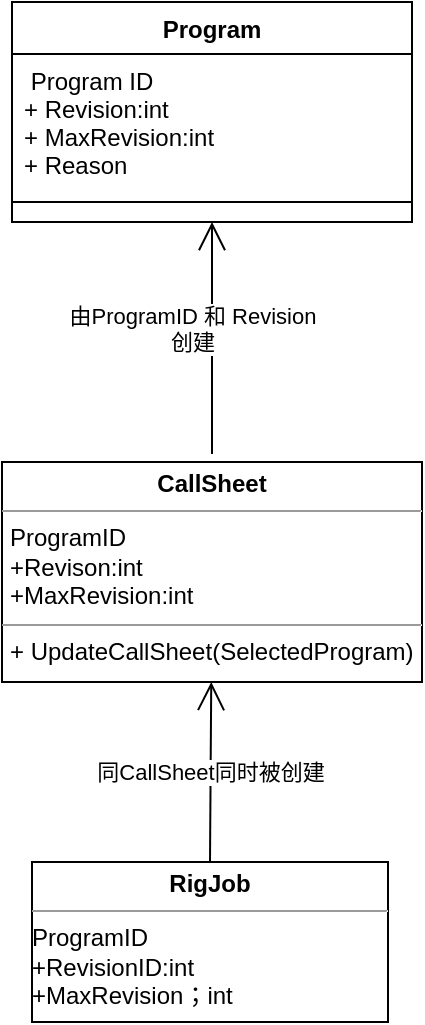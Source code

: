 <mxfile version="12.3.2" type="device" pages="3"><diagram id="th4POHfxqyI8J0el40NN" name="RevisionModel"><mxGraphModel dx="1086" dy="806" grid="1" gridSize="10" guides="1" tooltips="1" connect="1" arrows="1" fold="1" page="1" pageScale="1" pageWidth="827" pageHeight="1169" math="0" shadow="0"><root><mxCell id="0"/><mxCell id="1" parent="0"/><mxCell id="7KC_61--JE9eA87qDbUW-25" value="Program" style="swimlane;fontStyle=1;align=center;verticalAlign=top;childLayout=stackLayout;horizontal=1;startSize=26;horizontalStack=0;resizeParent=1;resizeParentMax=0;resizeLast=0;collapsible=1;marginBottom=0;gradientColor=none;" parent="1" vertex="1"><mxGeometry x="60" y="20" width="200" height="110" as="geometry"><mxRectangle x="80" y="290" width="80" height="26" as="alternateBounds"/></mxGeometry></mxCell><mxCell id="7KC_61--JE9eA87qDbUW-26" value=" Program ID&#10;+ Revision:int&#10;+ MaxRevision:int&#10;+ Reason" style="text;strokeColor=none;fillColor=none;align=left;verticalAlign=top;spacingLeft=4;spacingRight=4;overflow=hidden;rotatable=0;points=[[0,0.5],[1,0.5]];portConstraint=eastwest;" parent="7KC_61--JE9eA87qDbUW-25" vertex="1"><mxGeometry y="26" width="200" height="64" as="geometry"/></mxCell><mxCell id="7KC_61--JE9eA87qDbUW-27" value="" style="line;strokeWidth=1;fillColor=none;align=left;verticalAlign=middle;spacingTop=-1;spacingLeft=3;spacingRight=3;rotatable=0;labelPosition=right;points=[];portConstraint=eastwest;" parent="7KC_61--JE9eA87qDbUW-25" vertex="1"><mxGeometry y="90" width="200" height="20" as="geometry"/></mxCell><mxCell id="7KC_61--JE9eA87qDbUW-36" value="&lt;p style=&quot;margin: 0px ; margin-top: 4px ; text-align: center&quot;&gt;&lt;b&gt;CallSheet&lt;/b&gt;&lt;/p&gt;&lt;hr size=&quot;1&quot;&gt;&lt;p style=&quot;margin: 0px ; margin-left: 4px&quot;&gt;ProgramID&lt;/p&gt;&lt;p style=&quot;margin: 0px ; margin-left: 4px&quot;&gt;+Revison:int&lt;/p&gt;&lt;p style=&quot;margin: 0px ; margin-left: 4px&quot;&gt;+MaxRevision:int&lt;/p&gt;&lt;hr size=&quot;1&quot;&gt;&lt;p style=&quot;margin: 0px ; margin-left: 4px&quot;&gt;+ UpdateCallSheet(SelectedProgram)&lt;/p&gt;" style="verticalAlign=top;align=left;overflow=fill;fontSize=12;fontFamily=Helvetica;html=1;gradientColor=none;" parent="1" vertex="1"><mxGeometry x="55" y="250" width="210" height="110" as="geometry"/></mxCell><mxCell id="7KC_61--JE9eA87qDbUW-73" value="由ProgramID 和 Revision&lt;br&gt;创建" style="html=1;verticalAlign=bottom;endArrow=open;endSize=12;endFill=0;entryX=0.5;entryY=1;entryDx=0;entryDy=0;targetPerimeterSpacing=4;sourcePerimeterSpacing=4;jumpStyle=none;" parent="1" source="7KC_61--JE9eA87qDbUW-36" target="7KC_61--JE9eA87qDbUW-25" edge="1"><mxGeometry x="-0.188" y="10" width="80" relative="1" as="geometry"><mxPoint x="160" y="230" as="sourcePoint"/><mxPoint x="160" y="160" as="targetPoint"/><mxPoint as="offset"/></mxGeometry></mxCell><mxCell id="7KC_61--JE9eA87qDbUW-79" value="&lt;p style=&quot;margin: 0px ; margin-top: 4px ; text-align: center&quot;&gt;&lt;b&gt;RigJob&lt;/b&gt;&lt;/p&gt;&lt;hr size=&quot;1&quot;&gt;ProgramID&lt;br&gt;&lt;span&gt;+RevisionID:int&lt;br&gt;&lt;/span&gt;+MaxRevision；int" style="verticalAlign=top;align=left;overflow=fill;fontSize=12;fontFamily=Helvetica;html=1;gradientColor=none;" parent="1" vertex="1"><mxGeometry x="70" y="450" width="178" height="80" as="geometry"/></mxCell><mxCell id="7KC_61--JE9eA87qDbUW-81" value="同CallSheet同时被创建" style="endArrow=open;endSize=12;endFill=0;html=1;exitX=0.5;exitY=0;exitDx=0;exitDy=0;" parent="1" source="7KC_61--JE9eA87qDbUW-79" target="7KC_61--JE9eA87qDbUW-36" edge="1"><mxGeometry width="160" relative="1" as="geometry"><mxPoint x="60" y="540" as="sourcePoint"/><mxPoint x="220" y="540" as="targetPoint"/></mxGeometry></mxCell></root></mxGraphModel></diagram><diagram id="8Nn15vFtPT1_noiKjz6E" name="业务流程"><mxGraphModel dx="1086" dy="1975" grid="1" gridSize="10" guides="1" tooltips="1" connect="1" arrows="1" fold="1" page="1" pageScale="1" pageWidth="827" pageHeight="1169" math="0" shadow="0"><root><mxCell id="oTHNcPtvKaORS2calGCG-0"/><mxCell id="oTHNcPtvKaORS2calGCG-1" parent="oTHNcPtvKaORS2calGCG-0"/><mxCell id="-2TwgpVaNJ8RhjAJbcaL-1" value="SESI" style="shape=umlFrame;whiteSpace=wrap;html=1;overflow=fill;labelX=110;strokeWidth=2;align=center;width=70;height=20;" parent="oTHNcPtvKaORS2calGCG-1" vertex="1"><mxGeometry x="188" y="-510" width="588" height="370" as="geometry"/></mxCell><mxCell id="-2TwgpVaNJ8RhjAJbcaL-2" value="&amp;lt;&amp;lt;App&amp;gt;&amp;gt;&lt;br&gt;eProgram" style="shape=umlLifeline;perimeter=lifelinePerimeter;whiteSpace=wrap;html=1;container=1;collapsible=0;recursiveResize=0;outlineConnect=0;" parent="oTHNcPtvKaORS2calGCG-1" vertex="1"><mxGeometry x="233.5" y="-445" width="100" height="310" as="geometry"/></mxCell><mxCell id="-2TwgpVaNJ8RhjAJbcaL-3" value="" style="html=1;points=[];perimeter=orthogonalPerimeter;" parent="-2TwgpVaNJ8RhjAJbcaL-2" vertex="1"><mxGeometry x="45" y="125" width="10" height="75" as="geometry"/></mxCell><mxCell id="-2TwgpVaNJ8RhjAJbcaL-4" value="&amp;lt;&amp;lt;Role&amp;gt;&amp;gt;&lt;br&gt;Dispatch" style="shape=umlLifeline;perimeter=lifelinePerimeter;whiteSpace=wrap;html=1;container=1;collapsible=0;recursiveResize=0;outlineConnect=0;" parent="oTHNcPtvKaORS2calGCG-1" vertex="1"><mxGeometry x="353.5" y="-445" width="100" height="300" as="geometry"/></mxCell><mxCell id="-2TwgpVaNJ8RhjAJbcaL-5" value="" style="html=1;points=[];perimeter=orthogonalPerimeter;" parent="-2TwgpVaNJ8RhjAJbcaL-4" vertex="1"><mxGeometry x="45" y="80" width="10" height="20" as="geometry"/></mxCell><mxCell id="-2TwgpVaNJ8RhjAJbcaL-6" value="&amp;lt;&amp;lt;App&amp;gt;&amp;gt;&lt;br&gt;eService" style="shape=umlLifeline;perimeter=lifelinePerimeter;whiteSpace=wrap;html=1;container=1;collapsible=0;recursiveResize=0;outlineConnect=0;" parent="oTHNcPtvKaORS2calGCG-1" vertex="1"><mxGeometry x="473.5" y="-445" width="100" height="300" as="geometry"/></mxCell><mxCell id="-2TwgpVaNJ8RhjAJbcaL-7" value="" style="html=1;points=[];perimeter=orthogonalPerimeter;" parent="-2TwgpVaNJ8RhjAJbcaL-6" vertex="1"><mxGeometry x="45" y="100" width="10" height="160" as="geometry"/></mxCell><mxCell id="-2TwgpVaNJ8RhjAJbcaL-8" value="Create Call Sheet(SelectedProgram)" style="edgeStyle=orthogonalEdgeStyle;html=1;align=left;spacingLeft=2;endArrow=block;rounded=0;" parent="-2TwgpVaNJ8RhjAJbcaL-6" source="-2TwgpVaNJ8RhjAJbcaL-7" target="-2TwgpVaNJ8RhjAJbcaL-7" edge="1"><mxGeometry relative="1" as="geometry"><mxPoint x="-15" y="190" as="sourcePoint"/><Array as="points"><mxPoint x="67" y="195"/></Array></mxGeometry></mxCell><mxCell id="-2TwgpVaNJ8RhjAJbcaL-9" value="&amp;lt;&amp;lt;Role&amp;gt;&amp;gt;Customer" style="shape=umlLifeline;perimeter=lifelinePerimeter;whiteSpace=wrap;html=1;container=1;collapsible=0;recursiveResize=0;outlineConnect=0;" parent="oTHNcPtvKaORS2calGCG-1" vertex="1"><mxGeometry x="58.5" y="-445" width="120" height="300" as="geometry"/></mxCell><mxCell id="-2TwgpVaNJ8RhjAJbcaL-10" value="&amp;lt;&amp;lt;App&amp;gt;&amp;gt;&lt;br&gt;eServiceOnline" style="shape=umlLifeline;perimeter=lifelinePerimeter;whiteSpace=wrap;html=1;container=1;collapsible=0;recursiveResize=0;outlineConnect=0;" parent="oTHNcPtvKaORS2calGCG-1" vertex="1"><mxGeometry x="666.5" y="-454" width="100" height="300" as="geometry"/></mxCell><mxCell id="-2TwgpVaNJ8RhjAJbcaL-11" value="" style="html=1;points=[];perimeter=orthogonalPerimeter;" parent="-2TwgpVaNJ8RhjAJbcaL-10" vertex="1"><mxGeometry x="45" y="244" width="10" height="20" as="geometry"/></mxCell><mxCell id="-2TwgpVaNJ8RhjAJbcaL-12" value="Call for a job(Program Id)" style="html=1;verticalAlign=bottom;endArrow=block;entryX=0;entryY=0;" parent="oTHNcPtvKaORS2calGCG-1" source="-2TwgpVaNJ8RhjAJbcaL-9" target="-2TwgpVaNJ8RhjAJbcaL-5" edge="1"><mxGeometry relative="1" as="geometry"><mxPoint x="743.5" y="-245" as="sourcePoint"/><Array as="points"><mxPoint x="186.5" y="-365"/></Array></mxGeometry></mxCell><mxCell id="-2TwgpVaNJ8RhjAJbcaL-13" value="Create Call Sheet&lt;br&gt;(Program Id,Revision No.)" style="html=1;verticalAlign=bottom;endArrow=block;entryX=0;entryY=0;" parent="oTHNcPtvKaORS2calGCG-1" source="-2TwgpVaNJ8RhjAJbcaL-5" target="-2TwgpVaNJ8RhjAJbcaL-7" edge="1"><mxGeometry x="0.255" y="10" relative="1" as="geometry"><mxPoint x="863.5" y="-235" as="sourcePoint"/><mxPoint as="offset"/></mxGeometry></mxCell><mxCell id="-2TwgpVaNJ8RhjAJbcaL-14" value="GetProgram(Program Id)" style="html=1;verticalAlign=bottom;endArrow=block;entryX=0;entryY=0;" parent="oTHNcPtvKaORS2calGCG-1" source="-2TwgpVaNJ8RhjAJbcaL-7" target="-2TwgpVaNJ8RhjAJbcaL-3" edge="1"><mxGeometry x="0.342" relative="1" as="geometry"><mxPoint x="623.5" y="-215" as="sourcePoint"/><mxPoint as="offset"/></mxGeometry></mxCell><mxCell id="-2TwgpVaNJ8RhjAJbcaL-15" value="return" style="html=1;verticalAlign=bottom;endArrow=open;dashed=1;endSize=8;entryX=0.15;entryY=0.3;entryDx=0;entryDy=0;entryPerimeter=0;exitX=1.25;exitY=0.307;exitDx=0;exitDy=0;exitPerimeter=0;" parent="oTHNcPtvKaORS2calGCG-1" source="-2TwgpVaNJ8RhjAJbcaL-3" target="-2TwgpVaNJ8RhjAJbcaL-7" edge="1"><mxGeometry relative="1" as="geometry"><mxPoint x="623.5" y="-139" as="targetPoint"/><mxPoint x="283.5" y="-306" as="sourcePoint"/></mxGeometry></mxCell><mxCell id="-2TwgpVaNJ8RhjAJbcaL-16" value="Create Rig Job" style="html=1;verticalAlign=bottom;endArrow=block;entryX=0;entryY=0;" parent="oTHNcPtvKaORS2calGCG-1" source="-2TwgpVaNJ8RhjAJbcaL-7" target="-2TwgpVaNJ8RhjAJbcaL-11" edge="1"><mxGeometry relative="1" as="geometry"><mxPoint x="528.5" y="-295" as="sourcePoint"/></mxGeometry></mxCell><mxCell id="-2TwgpVaNJ8RhjAJbcaL-17" value="return" style="html=1;verticalAlign=bottom;endArrow=open;dashed=1;endSize=8;exitX=0;exitY=0.95;" parent="oTHNcPtvKaORS2calGCG-1" source="-2TwgpVaNJ8RhjAJbcaL-11" target="-2TwgpVaNJ8RhjAJbcaL-7" edge="1"><mxGeometry relative="1" as="geometry"><mxPoint x="526.5" y="-216" as="targetPoint"/></mxGeometry></mxCell><mxCell id="-2TwgpVaNJ8RhjAJbcaL-18" value="return" style="html=1;verticalAlign=bottom;endArrow=open;dashed=1;endSize=8;entryX=0.467;entryY=0.867;entryDx=0;entryDy=0;entryPerimeter=0;" parent="oTHNcPtvKaORS2calGCG-1" source="-2TwgpVaNJ8RhjAJbcaL-7" target="-2TwgpVaNJ8RhjAJbcaL-9" edge="1"><mxGeometry relative="1" as="geometry"><mxPoint x="323.5" y="-190" as="sourcePoint"/><mxPoint x="124.5" y="-180" as="targetPoint"/></mxGeometry></mxCell><mxCell id="vePijSrACLrrQwJBzcQE-28" value="&lt;div&gt;&lt;ul&gt;&lt;li&gt;&lt;span&gt;&amp;nbsp;当有导入同样ProgramID和Revision不同的Program时，eProgram中选择的Program自动更新至最新Revision的版本；同时更新已有CallSheet/RigJob 信息。&lt;/span&gt;&lt;br&gt;&lt;/li&gt;&lt;/ul&gt;&lt;/div&gt;" style="text;strokeColor=none;fillColor=none;html=1;whiteSpace=wrap;verticalAlign=middle;overflow=hidden;" parent="oTHNcPtvKaORS2calGCG-1" vertex="1"><mxGeometry x="122" y="450" width="680" height="100" as="geometry"/></mxCell><mxCell id="hjHi9VE0qC08X4nDh-B_-28" value="SESI" style="shape=umlFrame;whiteSpace=wrap;html=1;overflow=fill;labelX=110;strokeWidth=2;align=center;width=70;height=20;" parent="oTHNcPtvKaORS2calGCG-1" vertex="1"><mxGeometry x="192.5" y="-1000" width="590" height="360" as="geometry"/></mxCell><mxCell id="hjHi9VE0qC08X4nDh-B_-29" value="&amp;lt;&amp;lt;Role&amp;gt;&amp;gt;&lt;br&gt;Client Solution" style="shape=umlLifeline;perimeter=lifelinePerimeter;whiteSpace=wrap;html=1;container=1;collapsible=0;recursiveResize=0;outlineConnect=0;" parent="oTHNcPtvKaORS2calGCG-1" vertex="1"><mxGeometry x="222" y="-950" width="100" height="300" as="geometry"/></mxCell><mxCell id="hjHi9VE0qC08X4nDh-B_-30" value="" style="html=1;points=[];perimeter=orthogonalPerimeter;" parent="hjHi9VE0qC08X4nDh-B_-29" vertex="1"><mxGeometry x="45" y="60" width="10" height="170" as="geometry"/></mxCell><mxCell id="hjHi9VE0qC08X4nDh-B_-31" value="&amp;lt;&amp;lt;Excel&amp;gt;&amp;gt;&lt;br&gt;&amp;nbsp;Job Design Template" style="html=1;points=[];perimeter=orthogonalPerimeter;shape=umlLifeline;participant=label;fontFamily=Helvetica;fontSize=12;fontColor=#000000;align=center;strokeColor=#000000;fillColor=#ffffff;recursiveResize=0;container=1;collapsible=0;" parent="oTHNcPtvKaORS2calGCG-1" vertex="1"><mxGeometry x="461" y="-950" width="81" height="300" as="geometry"/></mxCell><mxCell id="hjHi9VE0qC08X4nDh-B_-32" value="" style="html=1;points=[];perimeter=orthogonalPerimeter;" parent="hjHi9VE0qC08X4nDh-B_-31" vertex="1"><mxGeometry x="36" y="120" width="10" height="90" as="geometry"/></mxCell><mxCell id="hjHi9VE0qC08X4nDh-B_-33" value="&amp;lt;&amp;lt;Role&amp;gt;&amp;gt;&lt;br&gt;Technical Specialist" style="shape=umlLifeline;perimeter=lifelinePerimeter;whiteSpace=wrap;html=1;container=1;collapsible=0;recursiveResize=0;outlineConnect=0;" parent="oTHNcPtvKaORS2calGCG-1" vertex="1"><mxGeometry x="342" y="-950" width="100" height="300" as="geometry"/></mxCell><mxCell id="hjHi9VE0qC08X4nDh-B_-34" value="" style="html=1;points=[];perimeter=orthogonalPerimeter;" parent="hjHi9VE0qC08X4nDh-B_-33" vertex="1"><mxGeometry x="45" y="80" width="10" height="140" as="geometry"/></mxCell><mxCell id="hjHi9VE0qC08X4nDh-B_-35" value="" style="html=1;points=[];perimeter=orthogonalPerimeter;" parent="hjHi9VE0qC08X4nDh-B_-33" vertex="1"><mxGeometry x="45" y="248" width="10" height="20" as="geometry"/></mxCell><mxCell id="hjHi9VE0qC08X4nDh-B_-36" value="&amp;lt;&amp;lt;App&amp;gt;&amp;gt;&lt;br&gt;eProgram" style="shape=umlLifeline;perimeter=lifelinePerimeter;whiteSpace=wrap;html=1;container=1;collapsible=0;recursiveResize=0;outlineConnect=0;" parent="oTHNcPtvKaORS2calGCG-1" vertex="1"><mxGeometry x="662" y="-950" width="100" height="310" as="geometry"/></mxCell><mxCell id="hjHi9VE0qC08X4nDh-B_-37" value="" style="html=1;points=[];perimeter=orthogonalPerimeter;" parent="hjHi9VE0qC08X4nDh-B_-36" vertex="1"><mxGeometry x="45" y="248" width="10" height="20" as="geometry"/></mxCell><mxCell id="hjHi9VE0qC08X4nDh-B_-38" value="&amp;lt;&amp;lt;Role&amp;gt;&amp;gt;Customer" style="shape=umlLifeline;perimeter=lifelinePerimeter;whiteSpace=wrap;html=1;container=1;collapsible=0;recursiveResize=0;outlineConnect=0;" parent="oTHNcPtvKaORS2calGCG-1" vertex="1"><mxGeometry x="43" y="-950" width="120" height="300" as="geometry"/></mxCell><mxCell id="hjHi9VE0qC08X4nDh-B_-39" value="Bid Update Request&lt;br&gt;(Well Info,Program ID)" style="html=1;verticalAlign=bottom;endArrow=block;entryX=0;entryY=0;" parent="oTHNcPtvKaORS2calGCG-1" source="hjHi9VE0qC08X4nDh-B_-38" target="hjHi9VE0qC08X4nDh-B_-30" edge="1"><mxGeometry relative="1" as="geometry"><mxPoint x="197" y="-890" as="sourcePoint"/></mxGeometry></mxCell><mxCell id="hjHi9VE0qC08X4nDh-B_-40" value="return (UpdaedProposal)" style="html=1;verticalAlign=bottom;endArrow=open;dashed=1;endSize=8;exitX=0;exitY=0.95;" parent="oTHNcPtvKaORS2calGCG-1" edge="1"><mxGeometry relative="1" as="geometry"><mxPoint x="102.5" y="-722.5" as="targetPoint"/><mxPoint x="267" y="-722.5" as="sourcePoint"/></mxGeometry></mxCell><mxCell id="hjHi9VE0qC08X4nDh-B_-41" value="Program Update Request&lt;br&gt;(Well Info,Program ID)" style="html=1;verticalAlign=bottom;endArrow=block;entryX=0;entryY=0;" parent="oTHNcPtvKaORS2calGCG-1" source="hjHi9VE0qC08X4nDh-B_-30" target="hjHi9VE0qC08X4nDh-B_-34" edge="1"><mxGeometry relative="1" as="geometry"><mxPoint x="317" y="-870" as="sourcePoint"/></mxGeometry></mxCell><mxCell id="hjHi9VE0qC08X4nDh-B_-42" value="return (Program)" style="html=1;verticalAlign=bottom;endArrow=open;dashed=1;endSize=8;exitX=0.1;exitY=1;exitDx=0;exitDy=0;exitPerimeter=0;entryX=1.1;entryY=0.924;entryDx=0;entryDy=0;entryPerimeter=0;" parent="oTHNcPtvKaORS2calGCG-1" source="hjHi9VE0qC08X4nDh-B_-34" target="hjHi9VE0qC08X4nDh-B_-30" edge="1"><mxGeometry relative="1" as="geometry"><mxPoint x="317" y="-794" as="targetPoint"/><Array as="points"/></mxGeometry></mxCell><mxCell id="hjHi9VE0qC08X4nDh-B_-43" value="&amp;lt;&amp;lt;Dummy&amp;gt;&amp;gt;&lt;br&gt;ProgramImportFile" style="shape=umlLifeline;perimeter=lifelinePerimeter;whiteSpace=wrap;html=1;container=1;collapsible=0;recursiveResize=0;outlineConnect=0;" parent="oTHNcPtvKaORS2calGCG-1" vertex="1"><mxGeometry x="552" y="-950" width="100" height="300" as="geometry"/></mxCell><mxCell id="hjHi9VE0qC08X4nDh-B_-44" value="" style="html=1;points=[];perimeter=orthogonalPerimeter;" parent="hjHi9VE0qC08X4nDh-B_-43" vertex="1"><mxGeometry x="45" y="98" width="10" height="32" as="geometry"/></mxCell><mxCell id="hjHi9VE0qC08X4nDh-B_-45" value="FindProgramFile&lt;br&gt;(ProgramID)" style="html=1;verticalAlign=bottom;endArrow=block;entryX=0.2;entryY=0.033;entryDx=0;entryDy=0;entryPerimeter=0;" parent="oTHNcPtvKaORS2calGCG-1" source="hjHi9VE0qC08X4nDh-B_-34" target="hjHi9VE0qC08X4nDh-B_-44" edge="1"><mxGeometry relative="1" as="geometry"><mxPoint x="427" y="-850" as="sourcePoint"/><Array as="points"><mxPoint x="452" y="-850"/></Array></mxGeometry></mxCell><mxCell id="hjHi9VE0qC08X4nDh-B_-46" value="Import(NewRevisionProgramImportFile)" style="html=1;verticalAlign=bottom;endArrow=block;entryX=0;entryY=0;exitX=0.9;exitY=0.1;exitDx=0;exitDy=0;exitPerimeter=0;" parent="oTHNcPtvKaORS2calGCG-1" source="hjHi9VE0qC08X4nDh-B_-35" target="hjHi9VE0qC08X4nDh-B_-37" edge="1"><mxGeometry relative="1" as="geometry"><mxPoint x="637" y="-750" as="sourcePoint"/></mxGeometry></mxCell><mxCell id="hjHi9VE0qC08X4nDh-B_-47" value="return" style="html=1;verticalAlign=bottom;endArrow=open;dashed=1;endSize=8;exitX=0.2;exitY=0.95;exitDx=0;exitDy=0;exitPerimeter=0;entryX=1.2;entryY=0.95;entryDx=0;entryDy=0;entryPerimeter=0;" parent="oTHNcPtvKaORS2calGCG-1" source="hjHi9VE0qC08X4nDh-B_-37" target="hjHi9VE0qC08X4nDh-B_-35" edge="1"><mxGeometry relative="1" as="geometry"><mxPoint x="612" y="-800" as="targetPoint"/><mxPoint x="702" y="-800.5" as="sourcePoint"/></mxGeometry></mxCell><mxCell id="hjHi9VE0qC08X4nDh-B_-48" value="return" style="html=1;verticalAlign=bottom;endArrow=open;dashed=1;endSize=8;entryX=1.2;entryY=0.038;entryDx=0;entryDy=0;entryPerimeter=0;exitX=0.3;exitY=0.794;exitDx=0;exitDy=0;exitPerimeter=0;" parent="oTHNcPtvKaORS2calGCG-1" source="hjHi9VE0qC08X4nDh-B_-44" target="hjHi9VE0qC08X4nDh-B_-32" edge="1"><mxGeometry relative="1" as="geometry"><mxPoint x="560" y="-827" as="sourcePoint"/><mxPoint x="522" y="-830" as="targetPoint"/></mxGeometry></mxCell><mxCell id="hjHi9VE0qC08X4nDh-B_-49" value="UpdateRevision" style="html=1;verticalAlign=bottom;endArrow=block;exitX=1.2;exitY=0.429;exitDx=0;exitDy=0;exitPerimeter=0;entryX=0;entryY=0.222;entryDx=0;entryDy=0;entryPerimeter=0;" parent="oTHNcPtvKaORS2calGCG-1" source="hjHi9VE0qC08X4nDh-B_-34" target="hjHi9VE0qC08X4nDh-B_-32" edge="1"><mxGeometry width="80" relative="1" as="geometry"><mxPoint x="402" y="-810" as="sourcePoint"/><mxPoint x="482" y="-810" as="targetPoint"/></mxGeometry></mxCell><mxCell id="hjHi9VE0qC08X4nDh-B_-50" value="UpdateProgram&lt;br&gt;(WellInfo）" style="html=1;verticalAlign=bottom;endArrow=block;exitX=1;exitY=0.643;exitDx=0;exitDy=0;exitPerimeter=0;" parent="oTHNcPtvKaORS2calGCG-1" source="hjHi9VE0qC08X4nDh-B_-34" target="hjHi9VE0qC08X4nDh-B_-32" edge="1"><mxGeometry width="80" relative="1" as="geometry"><mxPoint x="402" y="-780" as="sourcePoint"/><mxPoint x="472" y="-780" as="targetPoint"/></mxGeometry></mxCell><mxCell id="hjHi9VE0qC08X4nDh-B_-51" value="" style="html=1;points=[];perimeter=orthogonalPerimeter;" parent="oTHNcPtvKaORS2calGCG-1" vertex="1"><mxGeometry x="597" y="-760" width="10" height="20" as="geometry"/></mxCell><mxCell id="hjHi9VE0qC08X4nDh-B_-52" value="Save" style="html=1;verticalAlign=bottom;endArrow=block;" parent="oTHNcPtvKaORS2calGCG-1" source="hjHi9VE0qC08X4nDh-B_-32" edge="1"><mxGeometry width="80" relative="1" as="geometry"><mxPoint x="517" y="-760" as="sourcePoint"/><mxPoint x="597" y="-760" as="targetPoint"/></mxGeometry></mxCell><mxCell id="hjHi9VE0qC08X4nDh-B_-53" value="return" style="html=1;verticalAlign=bottom;endArrow=open;dashed=1;endSize=8;entryX=0.8;entryY=0.989;entryDx=0;entryDy=0;entryPerimeter=0;" parent="oTHNcPtvKaORS2calGCG-1" target="hjHi9VE0qC08X4nDh-B_-32" edge="1"><mxGeometry relative="1" as="geometry"><mxPoint x="597" y="-740" as="sourcePoint"/><mxPoint x="517" y="-740" as="targetPoint"/></mxGeometry></mxCell><mxCell id="hjHi9VE0qC08X4nDh-B_-54" value="return" style="html=1;verticalAlign=bottom;endArrow=open;dashed=1;endSize=8;exitX=0.506;exitY=0.713;exitDx=0;exitDy=0;exitPerimeter=0;entryX=1;entryY=0.979;entryDx=0;entryDy=0;entryPerimeter=0;" parent="oTHNcPtvKaORS2calGCG-1" source="hjHi9VE0qC08X4nDh-B_-31" target="hjHi9VE0qC08X4nDh-B_-34" edge="1"><mxGeometry relative="1" as="geometry"><mxPoint x="472" y="-740" as="sourcePoint"/><mxPoint x="392" y="-740" as="targetPoint"/></mxGeometry></mxCell><mxCell id="hjHi9VE0qC08X4nDh-B_-55" value="&lt;div&gt;&lt;div&gt;&lt;span&gt;-客户解决方案专员(CS)可根据客户的要求或Job信息的变更要求对Program进行修改。&lt;/span&gt;&lt;/div&gt;&lt;div&gt;&lt;span&gt;-根据客户解决方案专员的要求，技术专员(TS)将增加Program修改后的Job Design Template的Revision。&lt;/span&gt;&lt;/div&gt;&lt;div&gt;&lt;span&gt;-技术专员(Technical Specialist)将修改后的Program从作Job Design Template 导入eProgram。&lt;/span&gt;&lt;/div&gt;&lt;div&gt;&lt;span&gt;-eProgram将创建一个新的Program记录，使用相同的Program id和新的Revision Number。&lt;/span&gt;&lt;/div&gt;&lt;/div&gt;" style="text;strokeColor=none;fillColor=none;html=1;whiteSpace=wrap;verticalAlign=middle;overflow=hidden;" parent="oTHNcPtvKaORS2calGCG-1" vertex="1"><mxGeometry x="121.5" y="-1080" width="609" height="60" as="geometry"/></mxCell><mxCell id="hjHi9VE0qC08X4nDh-B_-56" value="&lt;ul&gt;&lt;li&gt;当Dispatch 从Program id创建Call Sheet时，如果有多个Revision版本，他可以选择一个。Call Sheet将根据Program id和Revision Number确定的选定Program记录创建。&lt;br&gt;&lt;/li&gt;&lt;/ul&gt;" style="text;strokeColor=none;fillColor=none;html=1;whiteSpace=wrap;verticalAlign=middle;overflow=hidden;" parent="oTHNcPtvKaORS2calGCG-1" vertex="1"><mxGeometry x="127.5" y="-585" width="632" height="45" as="geometry"/></mxCell><mxCell id="ImKisawUOWzc_izZ7z1w-28" value="SESI" style="shape=umlFrame;whiteSpace=wrap;html=1;overflow=fill;labelX=110;strokeWidth=2;align=center;width=70;height=20;" parent="oTHNcPtvKaORS2calGCG-1" vertex="1"><mxGeometry x="188" y="571" width="588" height="370" as="geometry"/></mxCell><mxCell id="ImKisawUOWzc_izZ7z1w-29" value="&amp;lt;&amp;lt;App&amp;gt;&amp;gt;&lt;br&gt;eProgram" style="shape=umlLifeline;perimeter=lifelinePerimeter;whiteSpace=wrap;html=1;container=1;collapsible=0;recursiveResize=0;outlineConnect=0;" parent="oTHNcPtvKaORS2calGCG-1" vertex="1"><mxGeometry x="233.5" y="636" width="100" height="310" as="geometry"/></mxCell><mxCell id="ImKisawUOWzc_izZ7z1w-30" value="" style="html=1;points=[];perimeter=orthogonalPerimeter;" parent="ImKisawUOWzc_izZ7z1w-29" vertex="1"><mxGeometry x="46" y="109" width="10" height="91" as="geometry"/></mxCell><mxCell id="ImKisawUOWzc_izZ7z1w-31" value="&amp;lt;&amp;lt;Role&amp;gt;&amp;gt;&lt;br&gt;Dispatch" style="shape=umlLifeline;perimeter=lifelinePerimeter;whiteSpace=wrap;html=1;container=1;collapsible=0;recursiveResize=0;outlineConnect=0;" parent="oTHNcPtvKaORS2calGCG-1" vertex="1"><mxGeometry x="353.5" y="636" width="100" height="300" as="geometry"/></mxCell><mxCell id="ImKisawUOWzc_izZ7z1w-32" value="" style="html=1;points=[];perimeter=orthogonalPerimeter;" parent="ImKisawUOWzc_izZ7z1w-31" vertex="1"><mxGeometry x="45" y="80" width="10" height="60" as="geometry"/></mxCell><mxCell id="LHK7K4yqiZ5Ly9EnDygN-33" value="Update Call Sheet(ProgramID,maxRevision)" style="html=1;verticalAlign=bottom;endArrow=block;entryX=0.15;entryY=0.031;entryDx=0;entryDy=0;entryPerimeter=0;" parent="ImKisawUOWzc_izZ7z1w-31" target="ImKisawUOWzc_izZ7z1w-34" edge="1"><mxGeometry x="0.818" y="10" width="80" relative="1" as="geometry"><mxPoint x="56.5" y="134" as="sourcePoint"/><mxPoint x="136.5" y="134" as="targetPoint"/><mxPoint as="offset"/></mxGeometry></mxCell><mxCell id="ImKisawUOWzc_izZ7z1w-33" value="&amp;lt;&amp;lt;App&amp;gt;&amp;gt;&lt;br&gt;eService" style="shape=umlLifeline;perimeter=lifelinePerimeter;whiteSpace=wrap;html=1;container=1;collapsible=0;recursiveResize=0;outlineConnect=0;" parent="oTHNcPtvKaORS2calGCG-1" vertex="1"><mxGeometry x="473.5" y="636" width="100" height="300" as="geometry"/></mxCell><mxCell id="ImKisawUOWzc_izZ7z1w-34" value="" style="html=1;points=[];perimeter=orthogonalPerimeter;" parent="ImKisawUOWzc_izZ7z1w-33" vertex="1"><mxGeometry x="45" y="130" width="10" height="130" as="geometry"/></mxCell><mxCell id="Ck8Tq14qe6yfk3EU5qeb-4" value="Update Call Sheet(Program)" style="html=1;verticalAlign=bottom;endArrow=block;endSize=8;endFill=1;entryX=1.05;entryY=0.4;entryDx=0;entryDy=0;entryPerimeter=0;exitX=0.95;exitY=0.2;exitDx=0;exitDy=0;exitPerimeter=0;" parent="ImKisawUOWzc_izZ7z1w-33" edge="1"><mxGeometry x="0.311" y="-41" relative="1" as="geometry"><mxPoint x="55.5" y="221" as="targetPoint"/><mxPoint x="54.5" y="195" as="sourcePoint"/><Array as="points"><mxPoint x="86.5" y="194"/><mxPoint x="86.5" y="221"/></Array><mxPoint x="40" y="34" as="offset"/></mxGeometry></mxCell><mxCell id="ImKisawUOWzc_izZ7z1w-36" value="&amp;lt;&amp;lt;Role&amp;gt;&amp;gt;Customer" style="shape=umlLifeline;perimeter=lifelinePerimeter;whiteSpace=wrap;html=1;container=1;collapsible=0;recursiveResize=0;outlineConnect=0;" parent="oTHNcPtvKaORS2calGCG-1" vertex="1"><mxGeometry x="58.5" y="635" width="120" height="300" as="geometry"/></mxCell><mxCell id="ImKisawUOWzc_izZ7z1w-37" value="&amp;lt;&amp;lt;App&amp;gt;&amp;gt;&lt;br&gt;eServiceOnline" style="shape=umlLifeline;perimeter=lifelinePerimeter;whiteSpace=wrap;html=1;container=1;collapsible=0;recursiveResize=0;outlineConnect=0;" parent="oTHNcPtvKaORS2calGCG-1" vertex="1"><mxGeometry x="666.5" y="627" width="100" height="300" as="geometry"/></mxCell><mxCell id="ImKisawUOWzc_izZ7z1w-38" value="" style="html=1;points=[];perimeter=orthogonalPerimeter;" parent="ImKisawUOWzc_izZ7z1w-37" vertex="1"><mxGeometry x="45" y="243" width="10" height="20" as="geometry"/></mxCell><mxCell id="ImKisawUOWzc_izZ7z1w-39" value="Bid Update Request&lt;br&gt;(Well Info,Program ID)" style="html=1;verticalAlign=bottom;endArrow=block;entryX=0;entryY=0;" parent="oTHNcPtvKaORS2calGCG-1" target="ImKisawUOWzc_izZ7z1w-32" edge="1"><mxGeometry x="-0.13" relative="1" as="geometry"><mxPoint x="118" y="716" as="sourcePoint"/><Array as="points"><mxPoint x="186.5" y="716"/></Array><mxPoint as="offset"/></mxGeometry></mxCell><mxCell id="ImKisawUOWzc_izZ7z1w-40" value="AddNewRevision(Well Info.,Program ID)" style="html=1;verticalAlign=bottom;endArrow=block;exitX=-0.15;exitY=0.517;exitDx=0;exitDy=0;exitPerimeter=0;entryX=0.85;entryY=0.011;entryDx=0;entryDy=0;entryPerimeter=0;" parent="oTHNcPtvKaORS2calGCG-1" source="ImKisawUOWzc_izZ7z1w-32" target="ImKisawUOWzc_izZ7z1w-30" edge="1"><mxGeometry x="0.359" y="-7" relative="1" as="geometry"><mxPoint x="380" y="759" as="sourcePoint"/><mxPoint as="offset"/><mxPoint x="283" y="761" as="targetPoint"/></mxGeometry></mxCell><mxCell id="ImKisawUOWzc_izZ7z1w-43" value="Update Rig Job" style="html=1;verticalAlign=bottom;endArrow=block;entryX=0;entryY=0;" parent="oTHNcPtvKaORS2calGCG-1" source="ImKisawUOWzc_izZ7z1w-34" target="ImKisawUOWzc_izZ7z1w-38" edge="1"><mxGeometry relative="1" as="geometry"><mxPoint x="528.5" y="786" as="sourcePoint"/></mxGeometry></mxCell><mxCell id="ImKisawUOWzc_izZ7z1w-44" value="return" style="html=1;verticalAlign=bottom;endArrow=open;dashed=1;endSize=8;exitX=0;exitY=0.95;" parent="oTHNcPtvKaORS2calGCG-1" source="ImKisawUOWzc_izZ7z1w-38" target="ImKisawUOWzc_izZ7z1w-34" edge="1"><mxGeometry relative="1" as="geometry"><mxPoint x="526.5" y="865" as="targetPoint"/></mxGeometry></mxCell><mxCell id="ImKisawUOWzc_izZ7z1w-45" value="return" style="html=1;verticalAlign=bottom;endArrow=open;dashed=1;endSize=8;entryX=0.467;entryY=0.867;entryDx=0;entryDy=0;entryPerimeter=0;" parent="oTHNcPtvKaORS2calGCG-1" source="ImKisawUOWzc_izZ7z1w-34" edge="1"><mxGeometry relative="1" as="geometry"><mxPoint x="323.5" y="891" as="sourcePoint"/><mxPoint x="114.54" y="896.1" as="targetPoint"/></mxGeometry></mxCell><mxCell id="LHK7K4yqiZ5Ly9EnDygN-0" value="SESI" style="shape=umlFrame;whiteSpace=wrap;html=1;overflow=fill;labelX=110;strokeWidth=2;align=center;width=70;height=20;" parent="oTHNcPtvKaORS2calGCG-1" vertex="1"><mxGeometry x="183.5" y="-35" width="588" height="370" as="geometry"/></mxCell><mxCell id="LHK7K4yqiZ5Ly9EnDygN-1" value="&amp;lt;&amp;lt;App&amp;gt;&amp;gt;&lt;br&gt;eProgram" style="shape=umlLifeline;perimeter=lifelinePerimeter;whiteSpace=wrap;html=1;container=1;collapsible=0;recursiveResize=0;outlineConnect=0;" parent="oTHNcPtvKaORS2calGCG-1" vertex="1"><mxGeometry x="229" y="30" width="100" height="310" as="geometry"/></mxCell><mxCell id="LHK7K4yqiZ5Ly9EnDygN-2" value="" style="html=1;points=[];perimeter=orthogonalPerimeter;" parent="LHK7K4yqiZ5Ly9EnDygN-1" vertex="1"><mxGeometry x="45" y="135" width="10" height="20" as="geometry"/></mxCell><mxCell id="LHK7K4yqiZ5Ly9EnDygN-3" value="&amp;lt;&amp;lt;Role&amp;gt;&amp;gt;&lt;br&gt;Dispatch" style="shape=umlLifeline;perimeter=lifelinePerimeter;whiteSpace=wrap;html=1;container=1;collapsible=0;recursiveResize=0;outlineConnect=0;" parent="oTHNcPtvKaORS2calGCG-1" vertex="1"><mxGeometry x="349" y="30" width="100" height="300" as="geometry"/></mxCell><mxCell id="LHK7K4yqiZ5Ly9EnDygN-4" value="" style="html=1;points=[];perimeter=orthogonalPerimeter;" parent="LHK7K4yqiZ5Ly9EnDygN-3" vertex="1"><mxGeometry x="45" y="80" width="10" height="20" as="geometry"/></mxCell><mxCell id="LHK7K4yqiZ5Ly9EnDygN-5" value="&amp;lt;&amp;lt;App&amp;gt;&amp;gt;&lt;br&gt;eService" style="shape=umlLifeline;perimeter=lifelinePerimeter;whiteSpace=wrap;html=1;container=1;collapsible=0;recursiveResize=0;outlineConnect=0;" parent="oTHNcPtvKaORS2calGCG-1" vertex="1"><mxGeometry x="469" y="30" width="100" height="300" as="geometry"/></mxCell><mxCell id="LHK7K4yqiZ5Ly9EnDygN-6" value="" style="html=1;points=[];perimeter=orthogonalPerimeter;" parent="LHK7K4yqiZ5Ly9EnDygN-5" vertex="1"><mxGeometry x="45" y="100" width="10" height="160" as="geometry"/></mxCell><mxCell id="LHK7K4yqiZ5Ly9EnDygN-7" value="Create Call Sheet(SelectedProgram)" style="edgeStyle=orthogonalEdgeStyle;html=1;align=left;spacingLeft=2;endArrow=block;rounded=0;" parent="LHK7K4yqiZ5Ly9EnDygN-5" source="LHK7K4yqiZ5Ly9EnDygN-6" target="LHK7K4yqiZ5Ly9EnDygN-6" edge="1"><mxGeometry relative="1" as="geometry"><mxPoint x="-15" y="190" as="sourcePoint"/><Array as="points"/></mxGeometry></mxCell><mxCell id="LHK7K4yqiZ5Ly9EnDygN-8" value="&amp;lt;&amp;lt;Role&amp;gt;&amp;gt;Customer" style="shape=umlLifeline;perimeter=lifelinePerimeter;whiteSpace=wrap;html=1;container=1;collapsible=0;recursiveResize=0;outlineConnect=0;" parent="oTHNcPtvKaORS2calGCG-1" vertex="1"><mxGeometry x="54" y="30" width="120" height="300" as="geometry"/></mxCell><mxCell id="LHK7K4yqiZ5Ly9EnDygN-9" value="&amp;lt;&amp;lt;App&amp;gt;&amp;gt;&lt;br&gt;eServiceOnline" style="shape=umlLifeline;perimeter=lifelinePerimeter;whiteSpace=wrap;html=1;container=1;collapsible=0;recursiveResize=0;outlineConnect=0;" parent="oTHNcPtvKaORS2calGCG-1" vertex="1"><mxGeometry x="662" y="21" width="100" height="300" as="geometry"/></mxCell><mxCell id="LHK7K4yqiZ5Ly9EnDygN-10" value="" style="html=1;points=[];perimeter=orthogonalPerimeter;" parent="LHK7K4yqiZ5Ly9EnDygN-9" vertex="1"><mxGeometry x="45" y="220" width="10" height="20" as="geometry"/></mxCell><mxCell id="LHK7K4yqiZ5Ly9EnDygN-11" value="Call for a job(Program Id)" style="html=1;verticalAlign=bottom;endArrow=block;entryX=0;entryY=0;" parent="oTHNcPtvKaORS2calGCG-1" source="LHK7K4yqiZ5Ly9EnDygN-8" target="LHK7K4yqiZ5Ly9EnDygN-4" edge="1"><mxGeometry relative="1" as="geometry"><mxPoint x="739" y="230" as="sourcePoint"/><Array as="points"><mxPoint x="182" y="110"/></Array></mxGeometry></mxCell><mxCell id="LHK7K4yqiZ5Ly9EnDygN-12" value="Create Call Sheet&lt;br&gt;(Program Id)" style="html=1;verticalAlign=bottom;endArrow=block;entryX=0;entryY=0;" parent="oTHNcPtvKaORS2calGCG-1" source="LHK7K4yqiZ5Ly9EnDygN-4" target="LHK7K4yqiZ5Ly9EnDygN-6" edge="1"><mxGeometry x="0.255" y="10" relative="1" as="geometry"><mxPoint x="859" y="240" as="sourcePoint"/><mxPoint as="offset"/></mxGeometry></mxCell><mxCell id="LHK7K4yqiZ5Ly9EnDygN-13" value="GetSelectedProgram(Program Id,MaxRevision)" style="html=1;verticalAlign=bottom;endArrow=block;entryX=0;entryY=0;" parent="oTHNcPtvKaORS2calGCG-1" source="LHK7K4yqiZ5Ly9EnDygN-6" target="LHK7K4yqiZ5Ly9EnDygN-2" edge="1"><mxGeometry x="0.342" relative="1" as="geometry"><mxPoint x="619" y="260" as="sourcePoint"/><mxPoint as="offset"/></mxGeometry></mxCell><mxCell id="LHK7K4yqiZ5Ly9EnDygN-14" value="return" style="html=1;verticalAlign=bottom;endArrow=open;dashed=1;endSize=8;exitX=0.4;exitY=1.1;exitDx=0;exitDy=0;exitPerimeter=0;" parent="oTHNcPtvKaORS2calGCG-1" source="LHK7K4yqiZ5Ly9EnDygN-2" target="LHK7K4yqiZ5Ly9EnDygN-6" edge="1"><mxGeometry relative="1" as="geometry"><mxPoint x="619" y="336" as="targetPoint"/><mxPoint x="279" y="169" as="sourcePoint"/></mxGeometry></mxCell><mxCell id="LHK7K4yqiZ5Ly9EnDygN-15" value="Create Rig Job" style="html=1;verticalAlign=bottom;endArrow=block;entryX=0;entryY=0;" parent="oTHNcPtvKaORS2calGCG-1" source="LHK7K4yqiZ5Ly9EnDygN-6" target="LHK7K4yqiZ5Ly9EnDygN-10" edge="1"><mxGeometry relative="1" as="geometry"><mxPoint x="524" y="180" as="sourcePoint"/></mxGeometry></mxCell><mxCell id="LHK7K4yqiZ5Ly9EnDygN-16" value="return" style="html=1;verticalAlign=bottom;endArrow=open;dashed=1;endSize=8;exitX=0;exitY=0.95;" parent="oTHNcPtvKaORS2calGCG-1" source="LHK7K4yqiZ5Ly9EnDygN-10" edge="1"><mxGeometry relative="1" as="geometry"><mxPoint x="522" y="259" as="targetPoint"/></mxGeometry></mxCell><mxCell id="LHK7K4yqiZ5Ly9EnDygN-17" value="return" style="html=1;verticalAlign=bottom;endArrow=open;dashed=1;endSize=8;entryX=0.467;entryY=0.867;entryDx=0;entryDy=0;entryPerimeter=0;" parent="oTHNcPtvKaORS2calGCG-1" source="LHK7K4yqiZ5Ly9EnDygN-6" target="LHK7K4yqiZ5Ly9EnDygN-8" edge="1"><mxGeometry relative="1" as="geometry"><mxPoint x="319" y="285" as="sourcePoint"/><mxPoint x="120" y="295" as="targetPoint"/></mxGeometry></mxCell><mxCell id="LHK7K4yqiZ5Ly9EnDygN-18" value="&lt;ul&gt;&lt;li&gt;在eProgram&amp;nbsp;上，Dispatch默认最新Revision的Program为选中program，来创建Call Sheet 和 RigJob&lt;/li&gt;&lt;/ul&gt;" style="text;strokeColor=none;fillColor=none;html=1;whiteSpace=wrap;verticalAlign=middle;overflow=hidden;" parent="oTHNcPtvKaORS2calGCG-1" vertex="1"><mxGeometry x="123" y="-110" width="632" height="45" as="geometry"/></mxCell><mxCell id="LHK7K4yqiZ5Ly9EnDygN-20" value="return" style="html=1;verticalAlign=bottom;endArrow=open;dashed=1;endSize=8;exitX=0.45;exitY=1.011;exitDx=0;exitDy=0;exitPerimeter=0;" parent="oTHNcPtvKaORS2calGCG-1" source="ImKisawUOWzc_izZ7z1w-30" target="ImKisawUOWzc_izZ7z1w-34" edge="1"><mxGeometry relative="1" as="geometry"><mxPoint x="521.5" y="811.08" as="targetPoint"/><mxPoint x="285.5" y="810" as="sourcePoint"/></mxGeometry></mxCell><mxCell id="LHK7K4yqiZ5Ly9EnDygN-22" value="return" style="html=1;verticalAlign=bottom;endArrow=open;dashed=1;endSize=8;" parent="oTHNcPtvKaORS2calGCG-1" target="ImKisawUOWzc_izZ7z1w-32" edge="1"><mxGeometry relative="1" as="geometry"><mxPoint x="528.5" y="877.21" as="targetPoint"/><mxPoint x="293" y="766" as="sourcePoint"/></mxGeometry></mxCell><mxCell id="LHK7K4yqiZ5Ly9EnDygN-25" value="return" style="html=1;verticalAlign=bottom;endArrow=open;dashed=1;endSize=8;entryX=-0.45;entryY=0.569;entryDx=0;entryDy=0;entryPerimeter=0;exitX=1.05;exitY=0.88;exitDx=0;exitDy=0;exitPerimeter=0;" parent="oTHNcPtvKaORS2calGCG-1" source="-2TwgpVaNJ8RhjAJbcaL-3" target="-2TwgpVaNJ8RhjAJbcaL-7" edge="1"><mxGeometry relative="1" as="geometry"><mxPoint x="530" y="-287" as="targetPoint"/><mxPoint x="301" y="-286.975" as="sourcePoint"/></mxGeometry></mxCell><mxCell id="LHK7K4yqiZ5Ly9EnDygN-26" value="SelectProgram(Revision No.)" style="html=1;verticalAlign=bottom;endArrow=block;entryX=1.05;entryY=0.6;entryDx=0;entryDy=0;entryPerimeter=0;" parent="oTHNcPtvKaORS2calGCG-1" target="-2TwgpVaNJ8RhjAJbcaL-3" edge="1"><mxGeometry x="0.342" relative="1" as="geometry"><mxPoint x="514" y="-275" as="sourcePoint"/><mxPoint as="offset"/><mxPoint x="288.5" y="-310" as="targetPoint"/></mxGeometry></mxCell><mxCell id="LHK7K4yqiZ5Ly9EnDygN-34" value="GetSelectedProgram(programID,maxRevision)" style="html=1;verticalAlign=bottom;endArrow=none;entryX=0.15;entryY=0.369;entryDx=0;entryDy=0;entryPerimeter=0;endFill=0;startArrow=block;startFill=1;endSize=10;" parent="oTHNcPtvKaORS2calGCG-1" target="ImKisawUOWzc_izZ7z1w-34" edge="1"><mxGeometry width="80" relative="1" as="geometry"><mxPoint x="289" y="814" as="sourcePoint"/><mxPoint x="510" y="800" as="targetPoint"/></mxGeometry></mxCell><mxCell id="2FGf_WS8GTbPjOJmzlya-0" value="SESI" style="shape=umlFrame;whiteSpace=wrap;html=1;overflow=fill;labelX=110;strokeWidth=2;align=center;width=70;height=20;" vertex="1" parent="oTHNcPtvKaORS2calGCG-1"><mxGeometry x="188" y="1110" width="588" height="370" as="geometry"/></mxCell><mxCell id="2FGf_WS8GTbPjOJmzlya-1" value="&amp;lt;&amp;lt;App&amp;gt;&amp;gt;&lt;br&gt;eProgram" style="shape=umlLifeline;perimeter=lifelinePerimeter;whiteSpace=wrap;html=1;container=1;collapsible=0;recursiveResize=0;outlineConnect=0;" vertex="1" parent="oTHNcPtvKaORS2calGCG-1"><mxGeometry x="233.5" y="1175" width="100" height="310" as="geometry"/></mxCell><mxCell id="2FGf_WS8GTbPjOJmzlya-2" value="" style="html=1;points=[];perimeter=orthogonalPerimeter;" vertex="1" parent="2FGf_WS8GTbPjOJmzlya-1"><mxGeometry x="46" y="109" width="10" height="91" as="geometry"/></mxCell><mxCell id="2FGf_WS8GTbPjOJmzlya-3" value="&amp;lt;&amp;lt;Role&amp;gt;&amp;gt;&lt;br&gt;Dispatch" style="shape=umlLifeline;perimeter=lifelinePerimeter;whiteSpace=wrap;html=1;container=1;collapsible=0;recursiveResize=0;outlineConnect=0;" vertex="1" parent="oTHNcPtvKaORS2calGCG-1"><mxGeometry x="353.5" y="1175" width="100" height="300" as="geometry"/></mxCell><mxCell id="2FGf_WS8GTbPjOJmzlya-4" value="" style="html=1;points=[];perimeter=orthogonalPerimeter;" vertex="1" parent="2FGf_WS8GTbPjOJmzlya-3"><mxGeometry x="45" y="80" width="10" height="60" as="geometry"/></mxCell><mxCell id="2FGf_WS8GTbPjOJmzlya-5" value="Update Call Sheet(ProgramID,Revision No.)" style="html=1;verticalAlign=bottom;endArrow=block;entryX=0.15;entryY=0.031;entryDx=0;entryDy=0;entryPerimeter=0;" edge="1" parent="2FGf_WS8GTbPjOJmzlya-3" target="2FGf_WS8GTbPjOJmzlya-7"><mxGeometry x="0.818" y="10" width="80" relative="1" as="geometry"><mxPoint x="56.5" y="134" as="sourcePoint"/><mxPoint x="136.5" y="134" as="targetPoint"/><mxPoint as="offset"/></mxGeometry></mxCell><mxCell id="2FGf_WS8GTbPjOJmzlya-6" value="&amp;lt;&amp;lt;App&amp;gt;&amp;gt;&lt;br&gt;eService" style="shape=umlLifeline;perimeter=lifelinePerimeter;whiteSpace=wrap;html=1;container=1;collapsible=0;recursiveResize=0;outlineConnect=0;" vertex="1" parent="oTHNcPtvKaORS2calGCG-1"><mxGeometry x="473.5" y="1175" width="100" height="300" as="geometry"/></mxCell><mxCell id="2FGf_WS8GTbPjOJmzlya-7" value="" style="html=1;points=[];perimeter=orthogonalPerimeter;" vertex="1" parent="2FGf_WS8GTbPjOJmzlya-6"><mxGeometry x="45" y="130" width="10" height="130" as="geometry"/></mxCell><mxCell id="2FGf_WS8GTbPjOJmzlya-8" value="Update Call Sheet(Program)" style="html=1;verticalAlign=bottom;endArrow=block;endSize=8;endFill=1;entryX=1.05;entryY=0.4;entryDx=0;entryDy=0;entryPerimeter=0;exitX=0.95;exitY=0.2;exitDx=0;exitDy=0;exitPerimeter=0;" edge="1" parent="2FGf_WS8GTbPjOJmzlya-6"><mxGeometry x="0.311" y="-41" relative="1" as="geometry"><mxPoint x="55.5" y="221" as="targetPoint"/><mxPoint x="54.5" y="195" as="sourcePoint"/><Array as="points"><mxPoint x="86.5" y="194"/><mxPoint x="86.5" y="221"/></Array><mxPoint x="40" y="34" as="offset"/></mxGeometry></mxCell><mxCell id="2FGf_WS8GTbPjOJmzlya-9" value="&amp;lt;&amp;lt;Role&amp;gt;&amp;gt;Customer" style="shape=umlLifeline;perimeter=lifelinePerimeter;whiteSpace=wrap;html=1;container=1;collapsible=0;recursiveResize=0;outlineConnect=0;" vertex="1" parent="oTHNcPtvKaORS2calGCG-1"><mxGeometry x="58.5" y="1174" width="120" height="300" as="geometry"/></mxCell><mxCell id="2FGf_WS8GTbPjOJmzlya-10" value="&amp;lt;&amp;lt;App&amp;gt;&amp;gt;&lt;br&gt;eServiceOnline" style="shape=umlLifeline;perimeter=lifelinePerimeter;whiteSpace=wrap;html=1;container=1;collapsible=0;recursiveResize=0;outlineConnect=0;" vertex="1" parent="oTHNcPtvKaORS2calGCG-1"><mxGeometry x="666.5" y="1166" width="100" height="300" as="geometry"/></mxCell><mxCell id="2FGf_WS8GTbPjOJmzlya-11" value="" style="html=1;points=[];perimeter=orthogonalPerimeter;" vertex="1" parent="2FGf_WS8GTbPjOJmzlya-10"><mxGeometry x="45" y="243" width="10" height="20" as="geometry"/></mxCell><mxCell id="2FGf_WS8GTbPjOJmzlya-12" value="Bid Update Request&lt;br&gt;(Well Info,Program ID)" style="html=1;verticalAlign=bottom;endArrow=block;entryX=0;entryY=0;" edge="1" parent="oTHNcPtvKaORS2calGCG-1" target="2FGf_WS8GTbPjOJmzlya-4"><mxGeometry x="-0.13" relative="1" as="geometry"><mxPoint x="118" y="1255" as="sourcePoint"/><Array as="points"><mxPoint x="186.5" y="1255"/></Array><mxPoint as="offset"/></mxGeometry></mxCell><mxCell id="2FGf_WS8GTbPjOJmzlya-13" value="SelectProgram(Program ID,Revsion No.)" style="html=1;verticalAlign=bottom;endArrow=block;exitX=-0.15;exitY=0.517;exitDx=0;exitDy=0;exitPerimeter=0;entryX=0.85;entryY=0.011;entryDx=0;entryDy=0;entryPerimeter=0;" edge="1" parent="oTHNcPtvKaORS2calGCG-1" source="2FGf_WS8GTbPjOJmzlya-4" target="2FGf_WS8GTbPjOJmzlya-2"><mxGeometry x="0.359" y="-7" relative="1" as="geometry"><mxPoint x="380" y="1298" as="sourcePoint"/><mxPoint as="offset"/><mxPoint x="283" y="1300" as="targetPoint"/></mxGeometry></mxCell><mxCell id="2FGf_WS8GTbPjOJmzlya-14" value="Update Rig Job" style="html=1;verticalAlign=bottom;endArrow=block;entryX=0;entryY=0;" edge="1" parent="oTHNcPtvKaORS2calGCG-1" source="2FGf_WS8GTbPjOJmzlya-7" target="2FGf_WS8GTbPjOJmzlya-11"><mxGeometry relative="1" as="geometry"><mxPoint x="528.5" y="1325" as="sourcePoint"/></mxGeometry></mxCell><mxCell id="2FGf_WS8GTbPjOJmzlya-15" value="return" style="html=1;verticalAlign=bottom;endArrow=open;dashed=1;endSize=8;exitX=0;exitY=0.95;" edge="1" parent="oTHNcPtvKaORS2calGCG-1" source="2FGf_WS8GTbPjOJmzlya-11" target="2FGf_WS8GTbPjOJmzlya-7"><mxGeometry relative="1" as="geometry"><mxPoint x="526.5" y="1404" as="targetPoint"/></mxGeometry></mxCell><mxCell id="2FGf_WS8GTbPjOJmzlya-16" value="return" style="html=1;verticalAlign=bottom;endArrow=open;dashed=1;endSize=8;entryX=0.467;entryY=0.867;entryDx=0;entryDy=0;entryPerimeter=0;" edge="1" parent="oTHNcPtvKaORS2calGCG-1" source="2FGf_WS8GTbPjOJmzlya-7"><mxGeometry relative="1" as="geometry"><mxPoint x="323.5" y="1430" as="sourcePoint"/><mxPoint x="114.54" y="1435.1" as="targetPoint"/></mxGeometry></mxCell><mxCell id="2FGf_WS8GTbPjOJmzlya-17" value="return" style="html=1;verticalAlign=bottom;endArrow=open;dashed=1;endSize=8;exitX=0.45;exitY=1.011;exitDx=0;exitDy=0;exitPerimeter=0;" edge="1" parent="oTHNcPtvKaORS2calGCG-1" source="2FGf_WS8GTbPjOJmzlya-2" target="2FGf_WS8GTbPjOJmzlya-7"><mxGeometry relative="1" as="geometry"><mxPoint x="521.5" y="1350.08" as="targetPoint"/><mxPoint x="285.5" y="1349" as="sourcePoint"/></mxGeometry></mxCell><mxCell id="2FGf_WS8GTbPjOJmzlya-18" value="return" style="html=1;verticalAlign=bottom;endArrow=open;dashed=1;endSize=8;" edge="1" parent="oTHNcPtvKaORS2calGCG-1" target="2FGf_WS8GTbPjOJmzlya-4"><mxGeometry relative="1" as="geometry"><mxPoint x="528.5" y="1416.21" as="targetPoint"/><mxPoint x="293" y="1305" as="sourcePoint"/></mxGeometry></mxCell><mxCell id="2FGf_WS8GTbPjOJmzlya-19" value="GetSelectedProgram(programID,Revision No.)" style="html=1;verticalAlign=bottom;endArrow=none;entryX=0.15;entryY=0.369;entryDx=0;entryDy=0;entryPerimeter=0;endFill=0;startArrow=block;startFill=1;endSize=10;" edge="1" parent="oTHNcPtvKaORS2calGCG-1" target="2FGf_WS8GTbPjOJmzlya-7"><mxGeometry width="80" relative="1" as="geometry"><mxPoint x="289" y="1353" as="sourcePoint"/><mxPoint x="510" y="1339" as="targetPoint"/></mxGeometry></mxCell><mxCell id="2FGf_WS8GTbPjOJmzlya-20" value="&lt;div&gt;&lt;ul&gt;&lt;li&gt;-当一个Program修改后，Call Sheet已创建，将向 Dispatch 发送通知和发送电子邮件，也在Rig Board显示。Dispatch将决定Call Sheet是否需要用新的Program Revision来更新。&lt;/li&gt;&lt;/ul&gt;&lt;/div&gt;" style="text;strokeColor=none;fillColor=none;html=1;whiteSpace=wrap;verticalAlign=middle;overflow=hidden;" vertex="1" parent="oTHNcPtvKaORS2calGCG-1"><mxGeometry x="133.5" y="980" width="680" height="100" as="geometry"/></mxCell></root></mxGraphModel></diagram><diagram id="MZjT0LEw-jAdzSgpcDVy" name="资源协作图"><mxGraphModel dx="1422" dy="822" grid="1" gridSize="10" guides="1" tooltips="1" connect="1" arrows="1" fold="1" page="1" pageScale="1" pageWidth="850" pageHeight="1100" math="0" shadow="0"><root><mxCell id="pxNEDszPK7h5benzkC8J-0"/><mxCell id="pxNEDszPK7h5benzkC8J-1" parent="pxNEDszPK7h5benzkC8J-0"/><mxCell id="pxNEDszPK7h5benzkC8J-2" value="SESI" style="shape=umlFrame;whiteSpace=wrap;html=1;overflow=fill;labelX=110;strokeWidth=2;align=center;width=70;height=20;" parent="pxNEDszPK7h5benzkC8J-1" vertex="1"><mxGeometry x="170" y="320" width="590" height="360" as="geometry"/></mxCell><mxCell id="pxNEDszPK7h5benzkC8J-3" value="&amp;lt;&amp;lt;Role&amp;gt;&amp;gt;&lt;br&gt;CS" style="shape=umlLifeline;perimeter=lifelinePerimeter;whiteSpace=wrap;html=1;container=1;collapsible=0;recursiveResize=0;outlineConnect=0;" parent="pxNEDszPK7h5benzkC8J-1" vertex="1"><mxGeometry x="190" y="370" width="100" height="300" as="geometry"/></mxCell><mxCell id="pxNEDszPK7h5benzkC8J-4" value="" style="html=1;points=[];perimeter=orthogonalPerimeter;" parent="pxNEDszPK7h5benzkC8J-3" vertex="1"><mxGeometry x="45" y="60" width="10" height="130" as="geometry"/></mxCell><mxCell id="pxNEDszPK7h5benzkC8J-5" value="&amp;lt;&amp;lt;App&amp;gt;&amp;gt;&lt;br&gt;&amp;nbsp;JDT" style="shape=umlLifeline;perimeter=lifelinePerimeter;whiteSpace=wrap;html=1;container=1;collapsible=0;recursiveResize=0;outlineConnect=0;" parent="pxNEDszPK7h5benzkC8J-1" vertex="1"><mxGeometry x="429" y="370" width="81" height="300" as="geometry"/></mxCell><mxCell id="pxNEDszPK7h5benzkC8J-6" value="" style="html=1;points=[];perimeter=orthogonalPerimeter;" parent="pxNEDszPK7h5benzkC8J-5" vertex="1"><mxGeometry x="36" y="100" width="10" height="70" as="geometry"/></mxCell><mxCell id="pxNEDszPK7h5benzkC8J-7" value="&amp;lt;&amp;lt;Role&amp;gt;&amp;gt;&lt;br&gt;TS" style="shape=umlLifeline;perimeter=lifelinePerimeter;whiteSpace=wrap;html=1;container=1;collapsible=0;recursiveResize=0;outlineConnect=0;" parent="pxNEDszPK7h5benzkC8J-1" vertex="1"><mxGeometry x="310" y="370" width="100" height="300" as="geometry"/></mxCell><mxCell id="pxNEDszPK7h5benzkC8J-8" value="" style="html=1;points=[];perimeter=orthogonalPerimeter;" parent="pxNEDszPK7h5benzkC8J-7" vertex="1"><mxGeometry x="45" y="80" width="10" height="100" as="geometry"/></mxCell><mxCell id="pxNEDszPK7h5benzkC8J-9" value="" style="html=1;points=[];perimeter=orthogonalPerimeter;" parent="pxNEDszPK7h5benzkC8J-7" vertex="1"><mxGeometry x="45" y="210" width="10" height="20" as="geometry"/></mxCell><mxCell id="pxNEDszPK7h5benzkC8J-10" value="&amp;lt;&amp;lt;App&amp;gt;&amp;gt;&lt;br&gt;eProgram" style="shape=umlLifeline;perimeter=lifelinePerimeter;whiteSpace=wrap;html=1;container=1;collapsible=0;recursiveResize=0;outlineConnect=0;" parent="pxNEDszPK7h5benzkC8J-1" vertex="1"><mxGeometry x="630" y="370" width="100" height="310" as="geometry"/></mxCell><mxCell id="pxNEDszPK7h5benzkC8J-11" value="" style="html=1;points=[];perimeter=orthogonalPerimeter;" parent="pxNEDszPK7h5benzkC8J-10" vertex="1"><mxGeometry x="45" y="210" width="10" height="20" as="geometry"/></mxCell><mxCell id="pxNEDszPK7h5benzkC8J-12" value="&amp;lt;&amp;lt;Role&amp;gt;&amp;gt;Customer" style="shape=umlLifeline;perimeter=lifelinePerimeter;whiteSpace=wrap;html=1;container=1;collapsible=0;recursiveResize=0;outlineConnect=0;" parent="pxNEDszPK7h5benzkC8J-1" vertex="1"><mxGeometry x="40" y="370" width="120" height="300" as="geometry"/></mxCell><mxCell id="pxNEDszPK7h5benzkC8J-13" value="Bid Request(Well Info)" style="html=1;verticalAlign=bottom;endArrow=block;entryX=0;entryY=0;" parent="pxNEDszPK7h5benzkC8J-1" source="pxNEDszPK7h5benzkC8J-12" target="pxNEDszPK7h5benzkC8J-4" edge="1"><mxGeometry relative="1" as="geometry"><mxPoint x="165" y="430" as="sourcePoint"/></mxGeometry></mxCell><mxCell id="pxNEDszPK7h5benzkC8J-14" value="return (Proposal)" style="html=1;verticalAlign=bottom;endArrow=open;dashed=1;endSize=8;exitX=0;exitY=0.95;" parent="pxNEDszPK7h5benzkC8J-1" source="pxNEDszPK7h5benzkC8J-4" target="pxNEDszPK7h5benzkC8J-12" edge="1"><mxGeometry relative="1" as="geometry"><mxPoint x="165" y="506" as="targetPoint"/></mxGeometry></mxCell><mxCell id="pxNEDszPK7h5benzkC8J-15" value="Program Request&lt;br&gt;(Well Info)" style="html=1;verticalAlign=bottom;endArrow=block;entryX=0;entryY=0;" parent="pxNEDszPK7h5benzkC8J-1" source="pxNEDszPK7h5benzkC8J-4" target="pxNEDszPK7h5benzkC8J-8" edge="1"><mxGeometry relative="1" as="geometry"><mxPoint x="285" y="450" as="sourcePoint"/></mxGeometry></mxCell><mxCell id="pxNEDszPK7h5benzkC8J-16" value="return (Program)" style="html=1;verticalAlign=bottom;endArrow=open;dashed=1;endSize=8;exitX=0.1;exitY=1;exitDx=0;exitDy=0;exitPerimeter=0;" parent="pxNEDszPK7h5benzkC8J-1" source="pxNEDszPK7h5benzkC8J-8" target="pxNEDszPK7h5benzkC8J-4" edge="1"><mxGeometry relative="1" as="geometry"><mxPoint x="285" y="526" as="targetPoint"/><Array as="points"><mxPoint x="340" y="550"/></Array></mxGeometry></mxCell><mxCell id="pxNEDszPK7h5benzkC8J-17" value="&amp;lt;&amp;lt;Dummy&amp;gt;&amp;gt;&lt;br&gt;ProgramImportFile" style="shape=umlLifeline;perimeter=lifelinePerimeter;whiteSpace=wrap;html=1;container=1;collapsible=0;recursiveResize=0;outlineConnect=0;" parent="pxNEDszPK7h5benzkC8J-1" vertex="1"><mxGeometry x="520" y="370" width="100" height="300" as="geometry"/></mxCell><mxCell id="pxNEDszPK7h5benzkC8J-18" value="" style="html=1;points=[];perimeter=orthogonalPerimeter;" parent="pxNEDszPK7h5benzkC8J-17" vertex="1"><mxGeometry x="45" y="120" width="10" height="40" as="geometry"/></mxCell><mxCell id="pxNEDszPK7h5benzkC8J-19" value="Enter(Well Info)" style="html=1;verticalAlign=bottom;endArrow=block;entryX=0;entryY=0;" parent="pxNEDszPK7h5benzkC8J-1" source="pxNEDszPK7h5benzkC8J-8" target="pxNEDszPK7h5benzkC8J-6" edge="1"><mxGeometry relative="1" as="geometry"><mxPoint x="395" y="470" as="sourcePoint"/><Array as="points"><mxPoint x="420" y="470"/></Array></mxGeometry></mxCell><mxCell id="pxNEDszPK7h5benzkC8J-20" value="Generate" style="html=1;verticalAlign=bottom;endArrow=block;entryX=0;entryY=0;" parent="pxNEDszPK7h5benzkC8J-1" source="pxNEDszPK7h5benzkC8J-6" target="pxNEDszPK7h5benzkC8J-18" edge="1"><mxGeometry relative="1" as="geometry"><mxPoint x="495" y="490" as="sourcePoint"/></mxGeometry></mxCell><mxCell id="pxNEDszPK7h5benzkC8J-21" value="return" style="html=1;verticalAlign=bottom;endArrow=open;dashed=1;endSize=8;exitX=0;exitY=0.95;" parent="pxNEDszPK7h5benzkC8J-1" source="pxNEDszPK7h5benzkC8J-6" target="pxNEDszPK7h5benzkC8J-8" edge="1"><mxGeometry relative="1" as="geometry"><mxPoint x="395" y="546" as="targetPoint"/></mxGeometry></mxCell><mxCell id="pxNEDszPK7h5benzkC8J-22" value="Import(ProgramImportFile)" style="html=1;verticalAlign=bottom;endArrow=block;entryX=0;entryY=0;exitX=0.9;exitY=0.1;exitDx=0;exitDy=0;exitPerimeter=0;" parent="pxNEDszPK7h5benzkC8J-1" source="pxNEDszPK7h5benzkC8J-9" target="pxNEDszPK7h5benzkC8J-11" edge="1"><mxGeometry relative="1" as="geometry"><mxPoint x="605" y="570" as="sourcePoint"/></mxGeometry></mxCell><mxCell id="pxNEDszPK7h5benzkC8J-23" value="return" style="html=1;verticalAlign=bottom;endArrow=open;dashed=1;endSize=8;exitX=0;exitY=0.95;" parent="pxNEDszPK7h5benzkC8J-1" edge="1"><mxGeometry relative="1" as="geometry"><mxPoint x="470" y="530" as="targetPoint"/><mxPoint x="570" y="530" as="sourcePoint"/></mxGeometry></mxCell><mxCell id="pxNEDszPK7h5benzkC8J-24" value="return" style="html=1;verticalAlign=bottom;endArrow=open;dashed=1;endSize=8;exitX=0.2;exitY=0.95;exitDx=0;exitDy=0;exitPerimeter=0;entryX=1.2;entryY=0.95;entryDx=0;entryDy=0;entryPerimeter=0;" parent="pxNEDszPK7h5benzkC8J-1" source="pxNEDszPK7h5benzkC8J-11" target="pxNEDszPK7h5benzkC8J-9" edge="1"><mxGeometry relative="1" as="geometry"><mxPoint x="580" y="520" as="targetPoint"/><mxPoint x="670" y="519.5" as="sourcePoint"/></mxGeometry></mxCell><mxCell id="pxNEDszPK7h5benzkC8J-25" value="SESI" style="shape=umlFrame;whiteSpace=wrap;html=1;overflow=fill;labelX=110;strokeWidth=2;align=center;width=70;height=20;" parent="pxNEDszPK7h5benzkC8J-1" vertex="1"><mxGeometry x="168" y="40" width="300" height="230" as="geometry"/></mxCell><mxCell id="pxNEDszPK7h5benzkC8J-26" value="Customer" style="shape=umlActor;verticalLabelPosition=bottom;labelBackgroundColor=#ffffff;verticalAlign=top;html=1;" parent="pxNEDszPK7h5benzkC8J-1" vertex="1"><mxGeometry x="66" y="90" width="30" height="60" as="geometry"/></mxCell><mxCell id="pxNEDszPK7h5benzkC8J-27" value="Bid Request" style="ellipse;whiteSpace=wrap;html=1;" parent="pxNEDszPK7h5benzkC8J-1" vertex="1"><mxGeometry x="248" y="80" width="140" height="70" as="geometry"/></mxCell><mxCell id="pxNEDszPK7h5benzkC8J-28" value="Change Request Information" style="ellipse;whiteSpace=wrap;html=1;" parent="pxNEDszPK7h5benzkC8J-1" vertex="1"><mxGeometry x="248" y="180" width="140" height="70" as="geometry"/></mxCell><mxCell id="pxNEDszPK7h5benzkC8J-29" value="" style="endArrow=open;endFill=1;endSize=12;html=1;exitX=1;exitY=0.333;exitDx=0;exitDy=0;exitPerimeter=0;entryX=0;entryY=0.5;entryDx=0;entryDy=0;" parent="pxNEDszPK7h5benzkC8J-1" source="pxNEDszPK7h5benzkC8J-26" target="pxNEDszPK7h5benzkC8J-27" edge="1"><mxGeometry width="160" relative="1" as="geometry"><mxPoint x="106" y="114.5" as="sourcePoint"/><mxPoint x="266" y="114.5" as="targetPoint"/></mxGeometry></mxCell><mxCell id="pxNEDszPK7h5benzkC8J-30" value="" style="endArrow=open;endFill=1;endSize=12;html=1;exitX=1;exitY=0.333;exitDx=0;exitDy=0;exitPerimeter=0;" parent="pxNEDszPK7h5benzkC8J-1" source="pxNEDszPK7h5benzkC8J-26" edge="1"><mxGeometry width="160" relative="1" as="geometry"><mxPoint x="86" y="220" as="sourcePoint"/><mxPoint x="246" y="220" as="targetPoint"/></mxGeometry></mxCell><mxCell id="pxNEDszPK7h5benzkC8J-31" value="SESI" style="shape=umlFrame;whiteSpace=wrap;html=1;overflow=fill;labelX=110;strokeWidth=2;align=center;width=70;height=20;" parent="pxNEDszPK7h5benzkC8J-1" vertex="1"><mxGeometry x="180" y="780" width="590" height="360" as="geometry"/></mxCell><mxCell id="pxNEDszPK7h5benzkC8J-32" value="&amp;lt;&amp;lt;Role&amp;gt;&amp;gt;&lt;br&gt;CS" style="shape=umlLifeline;perimeter=lifelinePerimeter;whiteSpace=wrap;html=1;container=1;collapsible=0;recursiveResize=0;outlineConnect=0;" parent="pxNEDszPK7h5benzkC8J-1" vertex="1"><mxGeometry x="200" y="830" width="100" height="300" as="geometry"/></mxCell><mxCell id="pxNEDszPK7h5benzkC8J-33" value="" style="html=1;points=[];perimeter=orthogonalPerimeter;" parent="pxNEDszPK7h5benzkC8J-32" vertex="1"><mxGeometry x="45" y="60" width="10" height="170" as="geometry"/></mxCell><mxCell id="pxNEDszPK7h5benzkC8J-34" value="&amp;lt;&amp;lt;App&amp;gt;&amp;gt;&lt;br&gt;&amp;nbsp;JDT" style="html=1;points=[];perimeter=orthogonalPerimeter;shape=umlLifeline;participant=label;fontFamily=Helvetica;fontSize=12;fontColor=#000000;align=center;strokeColor=#000000;fillColor=#ffffff;recursiveResize=0;container=1;collapsible=0;" parent="pxNEDszPK7h5benzkC8J-1" vertex="1"><mxGeometry x="439" y="830" width="81" height="300" as="geometry"/></mxCell><mxCell id="pxNEDszPK7h5benzkC8J-58" value="" style="html=1;points=[];perimeter=orthogonalPerimeter;" parent="pxNEDszPK7h5benzkC8J-34" vertex="1"><mxGeometry x="36" y="120" width="10" height="90" as="geometry"/></mxCell><mxCell id="pxNEDszPK7h5benzkC8J-36" value="&amp;lt;&amp;lt;Role&amp;gt;&amp;gt;&lt;br&gt;TS" style="shape=umlLifeline;perimeter=lifelinePerimeter;whiteSpace=wrap;html=1;container=1;collapsible=0;recursiveResize=0;outlineConnect=0;" parent="pxNEDszPK7h5benzkC8J-1" vertex="1"><mxGeometry x="320" y="830" width="100" height="300" as="geometry"/></mxCell><mxCell id="pxNEDszPK7h5benzkC8J-37" value="" style="html=1;points=[];perimeter=orthogonalPerimeter;" parent="pxNEDszPK7h5benzkC8J-36" vertex="1"><mxGeometry x="45" y="80" width="10" height="140" as="geometry"/></mxCell><mxCell id="pxNEDszPK7h5benzkC8J-38" value="" style="html=1;points=[];perimeter=orthogonalPerimeter;" parent="pxNEDszPK7h5benzkC8J-36" vertex="1"><mxGeometry x="45" y="248" width="10" height="20" as="geometry"/></mxCell><mxCell id="pxNEDszPK7h5benzkC8J-39" value="&amp;lt;&amp;lt;App&amp;gt;&amp;gt;&lt;br&gt;eProgram" style="shape=umlLifeline;perimeter=lifelinePerimeter;whiteSpace=wrap;html=1;container=1;collapsible=0;recursiveResize=0;outlineConnect=0;" parent="pxNEDszPK7h5benzkC8J-1" vertex="1"><mxGeometry x="640" y="830" width="100" height="310" as="geometry"/></mxCell><mxCell id="pxNEDszPK7h5benzkC8J-40" value="" style="html=1;points=[];perimeter=orthogonalPerimeter;" parent="pxNEDszPK7h5benzkC8J-39" vertex="1"><mxGeometry x="45" y="248" width="10" height="20" as="geometry"/></mxCell><mxCell id="pxNEDszPK7h5benzkC8J-41" value="&amp;lt;&amp;lt;Role&amp;gt;&amp;gt;Customer" style="shape=umlLifeline;perimeter=lifelinePerimeter;whiteSpace=wrap;html=1;container=1;collapsible=0;recursiveResize=0;outlineConnect=0;" parent="pxNEDszPK7h5benzkC8J-1" vertex="1"><mxGeometry x="21" y="830" width="120" height="300" as="geometry"/></mxCell><mxCell id="pxNEDszPK7h5benzkC8J-42" value="Bid Update Request&lt;br&gt;(Well Info, ProgramID)" style="html=1;verticalAlign=bottom;endArrow=block;entryX=0;entryY=0;" parent="pxNEDszPK7h5benzkC8J-1" source="pxNEDszPK7h5benzkC8J-41" target="pxNEDszPK7h5benzkC8J-33" edge="1"><mxGeometry relative="1" as="geometry"><mxPoint x="175" y="890" as="sourcePoint"/></mxGeometry></mxCell><mxCell id="pxNEDszPK7h5benzkC8J-43" value="return (UpdaedProposal)" style="html=1;verticalAlign=bottom;endArrow=open;dashed=1;endSize=8;exitX=0;exitY=0.95;" parent="pxNEDszPK7h5benzkC8J-1" edge="1"><mxGeometry relative="1" as="geometry"><mxPoint x="80.5" y="1057.5" as="targetPoint"/><mxPoint x="245" y="1057.5" as="sourcePoint"/></mxGeometry></mxCell><mxCell id="pxNEDszPK7h5benzkC8J-44" value="Program Update Request&lt;br&gt;(Well Info, ProgramID)" style="html=1;verticalAlign=bottom;endArrow=block;entryX=0;entryY=0;" parent="pxNEDszPK7h5benzkC8J-1" source="pxNEDszPK7h5benzkC8J-33" target="pxNEDszPK7h5benzkC8J-37" edge="1"><mxGeometry relative="1" as="geometry"><mxPoint x="295" y="910" as="sourcePoint"/></mxGeometry></mxCell><mxCell id="pxNEDszPK7h5benzkC8J-45" value="return (Program)" style="html=1;verticalAlign=bottom;endArrow=open;dashed=1;endSize=8;exitX=0.1;exitY=1;exitDx=0;exitDy=0;exitPerimeter=0;entryX=1.1;entryY=0.924;entryDx=0;entryDy=0;entryPerimeter=0;" parent="pxNEDszPK7h5benzkC8J-1" source="pxNEDszPK7h5benzkC8J-37" target="pxNEDszPK7h5benzkC8J-33" edge="1"><mxGeometry relative="1" as="geometry"><mxPoint x="295" y="986" as="targetPoint"/><Array as="points"/></mxGeometry></mxCell><mxCell id="pxNEDszPK7h5benzkC8J-46" value="&amp;lt;&amp;lt;Dummy&amp;gt;&amp;gt;&lt;br&gt;ProgramImportFile" style="shape=umlLifeline;perimeter=lifelinePerimeter;whiteSpace=wrap;html=1;container=1;collapsible=0;recursiveResize=0;outlineConnect=0;" parent="pxNEDszPK7h5benzkC8J-1" vertex="1"><mxGeometry x="530" y="830" width="100" height="300" as="geometry"/></mxCell><mxCell id="pxNEDszPK7h5benzkC8J-47" value="" style="html=1;points=[];perimeter=orthogonalPerimeter;" parent="pxNEDszPK7h5benzkC8J-46" vertex="1"><mxGeometry x="45" y="98" width="10" height="22" as="geometry"/></mxCell><mxCell id="pxNEDszPK7h5benzkC8J-48" value="FindProgramFile&lt;br&gt;(ProgramID)" style="html=1;verticalAlign=bottom;endArrow=block;entryX=0.2;entryY=0.033;entryDx=0;entryDy=0;entryPerimeter=0;" parent="pxNEDszPK7h5benzkC8J-1" source="pxNEDszPK7h5benzkC8J-37" target="pxNEDszPK7h5benzkC8J-47" edge="1"><mxGeometry relative="1" as="geometry"><mxPoint x="405" y="930" as="sourcePoint"/><Array as="points"><mxPoint x="430" y="930"/></Array></mxGeometry></mxCell><mxCell id="pxNEDszPK7h5benzkC8J-51" value="Import(NewRevisionProgramImportFile)" style="html=1;verticalAlign=bottom;endArrow=block;entryX=0;entryY=0;exitX=0.9;exitY=0.1;exitDx=0;exitDy=0;exitPerimeter=0;" parent="pxNEDszPK7h5benzkC8J-1" source="pxNEDszPK7h5benzkC8J-38" target="pxNEDszPK7h5benzkC8J-40" edge="1"><mxGeometry relative="1" as="geometry"><mxPoint x="615" y="1030" as="sourcePoint"/></mxGeometry></mxCell><mxCell id="pxNEDszPK7h5benzkC8J-53" value="return" style="html=1;verticalAlign=bottom;endArrow=open;dashed=1;endSize=8;exitX=0.2;exitY=0.95;exitDx=0;exitDy=0;exitPerimeter=0;entryX=1.2;entryY=0.95;entryDx=0;entryDy=0;entryPerimeter=0;" parent="pxNEDszPK7h5benzkC8J-1" source="pxNEDszPK7h5benzkC8J-40" target="pxNEDszPK7h5benzkC8J-38" edge="1"><mxGeometry relative="1" as="geometry"><mxPoint x="590" y="980" as="targetPoint"/><mxPoint x="680" y="979.5" as="sourcePoint"/></mxGeometry></mxCell><mxCell id="pxNEDszPK7h5benzkC8J-54" value="Current State:&amp;nbsp; Bid Reqest and Chang Request are same, because we need new program ID" style="text;html=1;strokeColor=none;fillColor=none;align=center;verticalAlign=middle;whiteSpace=wrap;rounded=0;" parent="pxNEDszPK7h5benzkC8J-1" vertex="1"><mxGeometry x="40" y="290" width="770" height="20" as="geometry"/></mxCell><mxCell id="pxNEDszPK7h5benzkC8J-55" value="Future State: Change Request is different, because we keep same&amp;nbsp;program ID and will add a revision feature" style="text;html=1;strokeColor=none;fillColor=none;align=center;verticalAlign=middle;whiteSpace=wrap;rounded=0;" parent="pxNEDszPK7h5benzkC8J-1" vertex="1"><mxGeometry x="50" y="720" width="720" height="20" as="geometry"/></mxCell><mxCell id="pxNEDszPK7h5benzkC8J-62" value="return" style="html=1;verticalAlign=bottom;endArrow=open;dashed=1;endSize=8;entryX=1.2;entryY=0.038;entryDx=0;entryDy=0;entryPerimeter=0;" parent="pxNEDszPK7h5benzkC8J-1" target="pxNEDszPK7h5benzkC8J-58" edge="1"><mxGeometry relative="1" as="geometry"><mxPoint x="580" y="950" as="sourcePoint"/><mxPoint x="500" y="950" as="targetPoint"/></mxGeometry></mxCell><mxCell id="pxNEDszPK7h5benzkC8J-64" value="UpdateRevision" style="html=1;verticalAlign=bottom;endArrow=block;exitX=1.2;exitY=0.429;exitDx=0;exitDy=0;exitPerimeter=0;entryX=0;entryY=0.222;entryDx=0;entryDy=0;entryPerimeter=0;" parent="pxNEDszPK7h5benzkC8J-1" source="pxNEDszPK7h5benzkC8J-37" target="pxNEDszPK7h5benzkC8J-58" edge="1"><mxGeometry width="80" relative="1" as="geometry"><mxPoint x="380" y="970" as="sourcePoint"/><mxPoint x="460" y="970" as="targetPoint"/></mxGeometry></mxCell><mxCell id="pxNEDszPK7h5benzkC8J-65" value="UpdateProgram&lt;br&gt;(WellInfo）" style="html=1;verticalAlign=bottom;endArrow=block;exitX=1;exitY=0.643;exitDx=0;exitDy=0;exitPerimeter=0;" parent="pxNEDszPK7h5benzkC8J-1" source="pxNEDszPK7h5benzkC8J-37" target="pxNEDszPK7h5benzkC8J-58" edge="1"><mxGeometry width="80" relative="1" as="geometry"><mxPoint x="380" y="1000" as="sourcePoint"/><mxPoint x="450" y="1000" as="targetPoint"/></mxGeometry></mxCell><mxCell id="pxNEDszPK7h5benzkC8J-66" value="" style="html=1;points=[];perimeter=orthogonalPerimeter;" parent="pxNEDszPK7h5benzkC8J-1" vertex="1"><mxGeometry x="575" y="1020" width="10" height="20" as="geometry"/></mxCell><mxCell id="pxNEDszPK7h5benzkC8J-67" value="Save" style="html=1;verticalAlign=bottom;endArrow=block;" parent="pxNEDszPK7h5benzkC8J-1" source="pxNEDszPK7h5benzkC8J-58" edge="1"><mxGeometry width="80" relative="1" as="geometry"><mxPoint x="495" y="1020" as="sourcePoint"/><mxPoint x="575" y="1020" as="targetPoint"/></mxGeometry></mxCell><mxCell id="pxNEDszPK7h5benzkC8J-68" value="return" style="html=1;verticalAlign=bottom;endArrow=open;dashed=1;endSize=8;entryX=0.8;entryY=0.989;entryDx=0;entryDy=0;entryPerimeter=0;" parent="pxNEDszPK7h5benzkC8J-1" target="pxNEDszPK7h5benzkC8J-58" edge="1"><mxGeometry relative="1" as="geometry"><mxPoint x="575" y="1040" as="sourcePoint"/><mxPoint x="495" y="1040" as="targetPoint"/></mxGeometry></mxCell><mxCell id="pxNEDszPK7h5benzkC8J-69" value="return" style="html=1;verticalAlign=bottom;endArrow=open;dashed=1;endSize=8;exitX=0.506;exitY=0.713;exitDx=0;exitDy=0;exitPerimeter=0;entryX=1;entryY=0.979;entryDx=0;entryDy=0;entryPerimeter=0;" parent="pxNEDszPK7h5benzkC8J-1" source="pxNEDszPK7h5benzkC8J-34" target="pxNEDszPK7h5benzkC8J-37" edge="1"><mxGeometry relative="1" as="geometry"><mxPoint x="450" y="1040" as="sourcePoint"/><mxPoint x="370" y="1040" as="targetPoint"/></mxGeometry></mxCell><mxCell id="OwqdEdIKV9quHdqszoQs-0" value="SESI" style="shape=umlFrame;whiteSpace=wrap;html=1;overflow=fill;labelX=110;strokeWidth=2;align=center;width=70;height=20;" parent="pxNEDszPK7h5benzkC8J-1" vertex="1"><mxGeometry x="180" y="1240" width="590" height="360" as="geometry"/></mxCell><mxCell id="OwqdEdIKV9quHdqszoQs-1" value="&amp;lt;&amp;lt;Role&amp;gt;&amp;gt;&lt;br&gt;CS" style="shape=umlLifeline;perimeter=lifelinePerimeter;whiteSpace=wrap;html=1;container=1;collapsible=0;recursiveResize=0;outlineConnect=0;" parent="pxNEDszPK7h5benzkC8J-1" vertex="1"><mxGeometry x="200" y="1290" width="100" height="300" as="geometry"/></mxCell><mxCell id="OwqdEdIKV9quHdqszoQs-2" value="" style="html=1;points=[];perimeter=orthogonalPerimeter;" parent="OwqdEdIKV9quHdqszoQs-1" vertex="1"><mxGeometry x="45" y="60" width="10" height="130" as="geometry"/></mxCell><mxCell id="OwqdEdIKV9quHdqszoQs-3" value="&amp;lt;&amp;lt;App&amp;gt;&amp;gt;&lt;br&gt;&amp;nbsp;JDT" style="shape=umlLifeline;perimeter=lifelinePerimeter;whiteSpace=wrap;html=1;container=1;collapsible=0;recursiveResize=0;outlineConnect=0;" parent="pxNEDszPK7h5benzkC8J-1" vertex="1"><mxGeometry x="439" y="1290" width="81" height="300" as="geometry"/></mxCell><mxCell id="OwqdEdIKV9quHdqszoQs-4" value="" style="html=1;points=[];perimeter=orthogonalPerimeter;" parent="OwqdEdIKV9quHdqszoQs-3" vertex="1"><mxGeometry x="36" y="100" width="10" height="70" as="geometry"/></mxCell><mxCell id="OwqdEdIKV9quHdqszoQs-5" value="&amp;lt;&amp;lt;Role&amp;gt;&amp;gt;&lt;br&gt;TS" style="shape=umlLifeline;perimeter=lifelinePerimeter;whiteSpace=wrap;html=1;container=1;collapsible=0;recursiveResize=0;outlineConnect=0;" parent="pxNEDszPK7h5benzkC8J-1" vertex="1"><mxGeometry x="320" y="1290" width="100" height="300" as="geometry"/></mxCell><mxCell id="OwqdEdIKV9quHdqszoQs-6" value="" style="html=1;points=[];perimeter=orthogonalPerimeter;" parent="OwqdEdIKV9quHdqszoQs-5" vertex="1"><mxGeometry x="45" y="80" width="10" height="100" as="geometry"/></mxCell><mxCell id="OwqdEdIKV9quHdqszoQs-7" value="" style="html=1;points=[];perimeter=orthogonalPerimeter;" parent="OwqdEdIKV9quHdqszoQs-5" vertex="1"><mxGeometry x="45" y="210" width="10" height="20" as="geometry"/></mxCell><mxCell id="OwqdEdIKV9quHdqszoQs-8" value="&amp;lt;&amp;lt;App&amp;gt;&amp;gt;&lt;br&gt;eProgram" style="shape=umlLifeline;perimeter=lifelinePerimeter;whiteSpace=wrap;html=1;container=1;collapsible=0;recursiveResize=0;outlineConnect=0;" parent="pxNEDszPK7h5benzkC8J-1" vertex="1"><mxGeometry x="640" y="1290" width="100" height="310" as="geometry"/></mxCell><mxCell id="OwqdEdIKV9quHdqszoQs-9" value="" style="html=1;points=[];perimeter=orthogonalPerimeter;" parent="OwqdEdIKV9quHdqszoQs-8" vertex="1"><mxGeometry x="45" y="210" width="10" height="20" as="geometry"/></mxCell><mxCell id="OwqdEdIKV9quHdqszoQs-10" value="&amp;lt;&amp;lt;Role&amp;gt;&amp;gt;Customer" style="shape=umlLifeline;perimeter=lifelinePerimeter;whiteSpace=wrap;html=1;container=1;collapsible=0;recursiveResize=0;outlineConnect=0;" parent="pxNEDszPK7h5benzkC8J-1" vertex="1"><mxGeometry x="50" y="1290" width="120" height="300" as="geometry"/></mxCell><mxCell id="OwqdEdIKV9quHdqszoQs-11" value="Bid Request(Well Info)" style="html=1;verticalAlign=bottom;endArrow=block;entryX=0;entryY=0;" parent="pxNEDszPK7h5benzkC8J-1" source="OwqdEdIKV9quHdqszoQs-10" target="OwqdEdIKV9quHdqszoQs-2" edge="1"><mxGeometry relative="1" as="geometry"><mxPoint x="175" y="1350" as="sourcePoint"/></mxGeometry></mxCell><mxCell id="OwqdEdIKV9quHdqszoQs-12" value="return (Proposal)" style="html=1;verticalAlign=bottom;endArrow=open;dashed=1;endSize=8;exitX=0;exitY=0.95;" parent="pxNEDszPK7h5benzkC8J-1" source="OwqdEdIKV9quHdqszoQs-2" target="OwqdEdIKV9quHdqszoQs-10" edge="1"><mxGeometry relative="1" as="geometry"><mxPoint x="175" y="1426" as="targetPoint"/></mxGeometry></mxCell><mxCell id="OwqdEdIKV9quHdqszoQs-13" value="Program Request&lt;br&gt;(Well Info)" style="html=1;verticalAlign=bottom;endArrow=block;entryX=0;entryY=0;" parent="pxNEDszPK7h5benzkC8J-1" source="OwqdEdIKV9quHdqszoQs-2" target="OwqdEdIKV9quHdqszoQs-6" edge="1"><mxGeometry relative="1" as="geometry"><mxPoint x="295" y="1370" as="sourcePoint"/></mxGeometry></mxCell><mxCell id="OwqdEdIKV9quHdqszoQs-14" value="return (Program)" style="html=1;verticalAlign=bottom;endArrow=open;dashed=1;endSize=8;exitX=0.1;exitY=1;exitDx=0;exitDy=0;exitPerimeter=0;" parent="pxNEDszPK7h5benzkC8J-1" source="OwqdEdIKV9quHdqszoQs-6" target="OwqdEdIKV9quHdqszoQs-2" edge="1"><mxGeometry relative="1" as="geometry"><mxPoint x="295" y="1446" as="targetPoint"/><Array as="points"><mxPoint x="350" y="1470"/></Array></mxGeometry></mxCell><mxCell id="OwqdEdIKV9quHdqszoQs-15" value="&amp;lt;&amp;lt;Dummy&amp;gt;&amp;gt;&lt;br&gt;ProgramImportFile" style="shape=umlLifeline;perimeter=lifelinePerimeter;whiteSpace=wrap;html=1;container=1;collapsible=0;recursiveResize=0;outlineConnect=0;" parent="pxNEDszPK7h5benzkC8J-1" vertex="1"><mxGeometry x="530" y="1290" width="100" height="300" as="geometry"/></mxCell><mxCell id="OwqdEdIKV9quHdqszoQs-16" value="" style="html=1;points=[];perimeter=orthogonalPerimeter;" parent="OwqdEdIKV9quHdqszoQs-15" vertex="1"><mxGeometry x="45" y="120" width="10" height="40" as="geometry"/></mxCell><mxCell id="OwqdEdIKV9quHdqszoQs-17" value="Enter(Well Info)" style="html=1;verticalAlign=bottom;endArrow=block;entryX=0;entryY=0;" parent="pxNEDszPK7h5benzkC8J-1" source="OwqdEdIKV9quHdqszoQs-6" target="OwqdEdIKV9quHdqszoQs-4" edge="1"><mxGeometry relative="1" as="geometry"><mxPoint x="405" y="1390" as="sourcePoint"/><Array as="points"><mxPoint x="430" y="1390"/></Array></mxGeometry></mxCell><mxCell id="OwqdEdIKV9quHdqszoQs-18" value="Generate&lt;br&gt;(Revision = 1)&amp;nbsp;" style="html=1;verticalAlign=bottom;endArrow=block;entryX=0;entryY=0;" parent="pxNEDszPK7h5benzkC8J-1" source="OwqdEdIKV9quHdqszoQs-4" target="OwqdEdIKV9quHdqszoQs-16" edge="1"><mxGeometry relative="1" as="geometry"><mxPoint x="505" y="1410" as="sourcePoint"/></mxGeometry></mxCell><mxCell id="OwqdEdIKV9quHdqszoQs-19" value="return" style="html=1;verticalAlign=bottom;endArrow=open;dashed=1;endSize=8;exitX=0;exitY=0.95;" parent="pxNEDszPK7h5benzkC8J-1" source="OwqdEdIKV9quHdqszoQs-4" target="OwqdEdIKV9quHdqszoQs-6" edge="1"><mxGeometry relative="1" as="geometry"><mxPoint x="405" y="1466" as="targetPoint"/></mxGeometry></mxCell><mxCell id="OwqdEdIKV9quHdqszoQs-20" value="Import(ProgramImportFile)" style="html=1;verticalAlign=bottom;endArrow=block;entryX=0;entryY=0;exitX=0.9;exitY=0.1;exitDx=0;exitDy=0;exitPerimeter=0;" parent="pxNEDszPK7h5benzkC8J-1" source="OwqdEdIKV9quHdqszoQs-7" target="OwqdEdIKV9quHdqszoQs-9" edge="1"><mxGeometry relative="1" as="geometry"><mxPoint x="615" y="1490" as="sourcePoint"/></mxGeometry></mxCell><mxCell id="OwqdEdIKV9quHdqszoQs-21" value="return" style="html=1;verticalAlign=bottom;endArrow=open;dashed=1;endSize=8;exitX=0;exitY=0.95;" parent="pxNEDszPK7h5benzkC8J-1" edge="1"><mxGeometry relative="1" as="geometry"><mxPoint x="480" y="1450" as="targetPoint"/><mxPoint x="580" y="1450" as="sourcePoint"/></mxGeometry></mxCell><mxCell id="OwqdEdIKV9quHdqszoQs-22" value="return" style="html=1;verticalAlign=bottom;endArrow=open;dashed=1;endSize=8;exitX=0.2;exitY=0.95;exitDx=0;exitDy=0;exitPerimeter=0;entryX=1.2;entryY=0.95;entryDx=0;entryDy=0;entryPerimeter=0;" parent="pxNEDszPK7h5benzkC8J-1" source="OwqdEdIKV9quHdqszoQs-9" target="OwqdEdIKV9quHdqszoQs-7" edge="1"><mxGeometry relative="1" as="geometry"><mxPoint x="590" y="1440" as="targetPoint"/><mxPoint x="680" y="1439.5" as="sourcePoint"/></mxGeometry></mxCell><mxCell id="OwqdEdIKV9quHdqszoQs-23" value="Future State: Initial Request is slightly different, program is generated and default revision is 1" style="text;html=1;strokeColor=none;fillColor=none;align=center;verticalAlign=middle;whiteSpace=wrap;rounded=0;" parent="pxNEDszPK7h5benzkC8J-1" vertex="1"><mxGeometry x="65" y="1180" width="720" height="20" as="geometry"/></mxCell></root></mxGraphModel></diagram></mxfile>